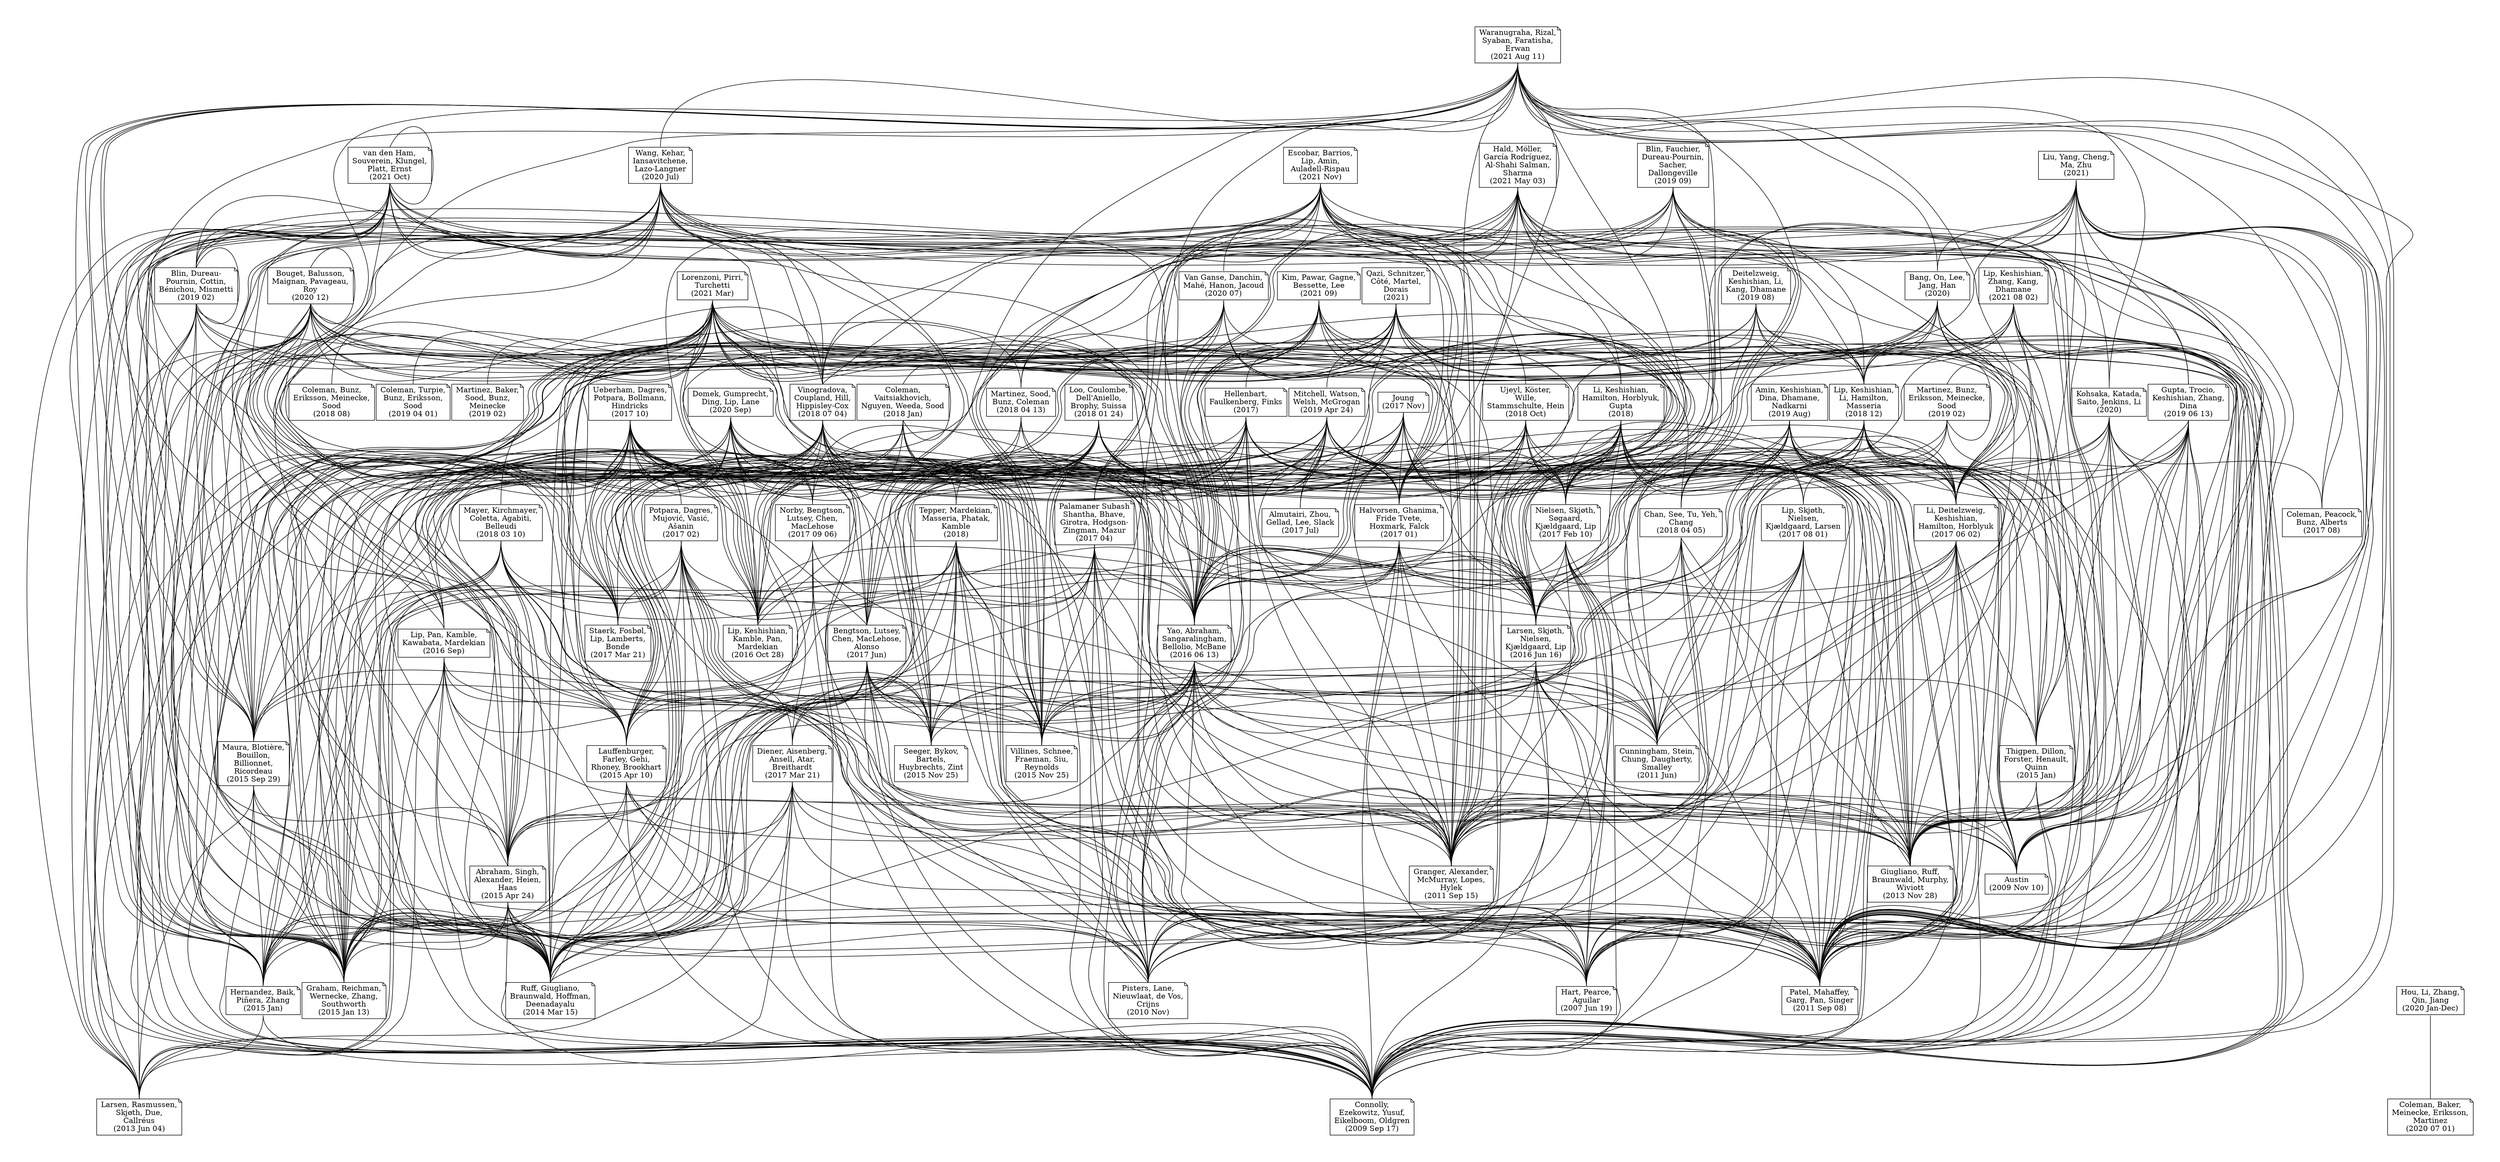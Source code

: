 digraph {

    pad=0.7
    layout=dot
    rankdir=BT
    ranksep=2.1
    nodesep=0.04
    splines=true
    outputorder=edgesfirst

    node [shape=note style=filled fillcolor=none target="_blank"]
    edge [arrowhead=none]

    17577005 [label="Hart, Pearce,
Aguilar
(2007 Jun 19)" href="https://pubmed.ncbi.nlm.nih.gov/17577005/" tooltip="Date: 2007 Jun 19
Title: Meta-analysis: antithrombotic therapy to prevent stroke in patients who have nonvalvular atrial fibrillation.
By: Hart, Pearce, Aguilar
~
Abstract: Atrial fibrillation is a strong independent risk factor for stroke.
~
PMID: 17577005
Journal: Annals of internal medicine"]
    19717844 [label="Connolly,
Ezekowitz, Yusuf,
Eikelboom, Oldgren
(2009 Sep 17)" href="https://pubmed.ncbi.nlm.nih.gov/19717844/" tooltip="Date: 2009 Sep 17
Title: Dabigatran versus warfarin in patients with atrial fibrillation.
By: Connolly, Ezekowitz, Yusuf, Eikelboom, Oldgren, Parekh, Pogue, Reilly, Themeles, Varrone, Wang, Alings, Xavier, Zhu, Diaz, Lewis, Darius, Diener, Joyner, Wallentin, None
~
Abstract: Warfarin reduces the risk of stroke in patients with atrial fibrillation but increases the risk of hemorrhage and is difficult to use. Dabigatran is a new oral direct thrombin inhibitor.
~
PMID: 19717844
Journal: The New England journal of medicine"]
    19757444 [label="Austin
(2009 Nov 10)" href="https://pubmed.ncbi.nlm.nih.gov/19757444/" tooltip="Date: 2009 Nov 10
Title: Balance diagnostics for comparing the distribution of baseline covariates between treatment groups in propensity-score matched samples.
By: Austin
~
Abstract: The propensity score is a subject's probability of treatment, conditional on observed baseline covariates. Conditional on the true propensity score, treated and untreated subjects have similar distributions of observed baseline covariates. Propensity-score matching is a popular method of using the propensity score in the medical literature. Using this approach, matched sets of treated and untreated subjects with similar values of the propensity score are formed. Inferences about treatment effect made using propensity-score matching are valid only if, in the matched sample, treated and untreated subjects have similar distributions of measured baseline covariates. In this paper we discuss the following methods for assessing whether the propensity score model has been correctly specified: comparing means and prevalences of baseline characteristics using standardized differences; ratios comparing the variance of continuous covariates between treated and untreated subjects; comparison of higher order moments and interactions; five-number summaries; and graphical methods such as quantile-quantile plots, side-by-side boxplots, and non-parametric density plots for comparing the distribution of baseline covariates between treatment groups. We describe methods to determine the sampling distribution of the standardized difference when the true standardized difference is equal to zero, thereby allowing one to determine the range of standardized differences that are plausible with the propensity score model having been correctly specified. We highlight the limitations of some previously used methods for assessing the adequacy of the specification of the propensity-score model. In particular, methods based on comparing the distribution of the estimated propensity score between treated and untreated subjects are uninformative.
~
PMID: 19757444
Journal: Statistics in medicine"]
    20299623 [label="Pisters, Lane,
Nieuwlaat, de Vos,
Crijns
(2010 Nov)" href="https://pubmed.ncbi.nlm.nih.gov/20299623/" tooltip="Date: 2010 Nov
Title: A novel user-friendly score (HAS-BLED) to assess 1-year risk of major bleeding in patients with atrial fibrillation: the Euro Heart Survey.
By: Pisters, Lane, Nieuwlaat, de Vos, Crijns, Lip
~
Abstract: Despite extensive use of oral anticoagulation (OAC) in patients with atrial fibrillation (AF) and the increased bleeding risk associated with such OAC use, no handy quantification tool for assessing this risk exists. We aimed to develop a practical risk score to estimate the 1-year risk for major bleeding (intracranial, hospitalization, hemoglobin decrease > 2 g/L, and/or transfusion) in a cohort of real-world patients with AF.
~
PMID: 20299623
Journal: Chest"]
    21387461 [label="Cunningham, Stein,
Chung, Daugherty,
Smalley
(2011 Jun)" href="https://pubmed.ncbi.nlm.nih.gov/21387461/" tooltip="Date: 2011 Jun
Title: An automated database case definition for serious bleeding related to oral anticoagulant use.
By: Cunningham, Stein, Chung, Daugherty, Smalley, Ray
~
Abstract: Bleeding complications are a serious adverse effect of medications that prevent abnormal blood clotting. To facilitate epidemiologic investigations of bleeding complications, we developed and validated an automated database case definition for bleeding-related hospitalizations.
~
PMID: 21387461
Journal: Pharmacoepidemiology and drug safety"]
    21830957 [label="Patel, Mahaffey,
Garg, Pan, Singer
(2011 Sep 08)" href="https://pubmed.ncbi.nlm.nih.gov/21830957/" tooltip="Date: 2011 Sep 08
Title: Rivaroxaban versus warfarin in nonvalvular atrial fibrillation.
By: Patel, Mahaffey, Garg, Pan, Singer, Hacke, Breithardt, Halperin, Hankey, Piccini, Becker, Nessel, Paolini, Berkowitz, Fox, Califf, None
~
Abstract: The use of warfarin reduces the rate of ischemic stroke in patients with atrial fibrillation but requires frequent monitoring and dose adjustment. Rivaroxaban, an oral factor Xa inhibitor, may provide more consistent and predictable anticoagulation than warfarin.
~
PMID: 21830957
Journal: The New England journal of medicine"]
    21870978 [label="Granger, Alexander,
McMurray, Lopes,
Hylek
(2011 Sep 15)" href="https://pubmed.ncbi.nlm.nih.gov/21870978/" tooltip="Date: 2011 Sep 15
Title: Apixaban versus warfarin in patients with atrial fibrillation.
By: Granger, Alexander, McMurray, Lopes, Hylek, Hanna, Al-Khalidi, Ansell, Atar, Avezum, Bahit, Diaz, Easton, Ezekowitz, Flaker, Garcia, Geraldes, Gersh, Golitsyn, Goto, Hermosillo, Hohnloser, Horowitz, Mohan, Jansky, Lewis, Lopez-Sendon, Pais, Parkhomenko, Verheugt, Zhu, Wallentin, None
~
Abstract: Vitamin K antagonists are highly effective in preventing stroke in patients with atrial fibrillation but have several limitations. Apixaban is a novel oral direct factor Xa inhibitor that has been shown to reduce the risk of stroke in a similar population in comparison with aspirin.
~
PMID: 21870978
Journal: The New England journal of medicine"]
    23562920 [label="Larsen, Rasmussen,
Skjøth, Due,
Callréus
(2013 Jun 04)" href="https://pubmed.ncbi.nlm.nih.gov/23562920/" tooltip="Date: 2013 Jun 04
Title: Efficacy and safety of dabigatran etexilate and warfarin in 'real-world' patients with atrial fibrillation: a prospective nationwide cohort study.
By: Larsen, Rasmussen, Skjøth, Due, Callréus, Rosenzweig, Lip
~
Abstract: The aim of this study was to assess the efficacy and safety in an 'everyday clinical practice' population of anticoagulant-naïve patients with atrial fibrillation (AF) treated with dabigatran etexilate after its post-approval availability in Denmark, compared with warfarin.
~
PMID: 23562920
Journal: Journal of the American College of Cardiology"]
    24251359 [label="Giugliano, Ruff,
Braunwald, Murphy,
Wiviott
(2013 Nov 28)" href="https://pubmed.ncbi.nlm.nih.gov/24251359/" tooltip="Date: 2013 Nov 28
Title: Edoxaban versus warfarin in patients with atrial fibrillation.
By: Giugliano, Ruff, Braunwald, Murphy, Wiviott, Halperin, Waldo, Ezekowitz, Weitz, Špinar, Ruzyllo, Ruda, Koretsune, Betcher, Shi, Grip, Patel, Patel, Hanyok, Mercuri, Antman, None
~
Abstract: Edoxaban is a direct oral factor Xa inhibitor with proven antithrombotic effects. The long-term efficacy and safety of edoxaban as compared with warfarin in patients with atrial fibrillation is not known.
~
PMID: 24251359
Journal: The New England journal of medicine"]
    24315724 [label="Ruff, Giugliano,
Braunwald, Hoffman,
Deenadayalu
(2014 Mar 15)" href="https://pubmed.ncbi.nlm.nih.gov/24315724/" tooltip="Date: 2014 Mar 15
Title: Comparison of the efficacy and safety of new oral anticoagulants with warfarin in patients with atrial fibrillation: a meta-analysis of randomised trials.
By: Ruff, Giugliano, Braunwald, Hoffman, Deenadayalu, Ezekowitz, Camm, Weitz, Lewis, Parkhomenko, Yamashita, Antman
~
Abstract: Four new oral anticoagulants compare favourably with warfarin for stroke prevention in patients with atrial fibrillation; however, the balance between efficacy and safety in subgroups needs better definition. We aimed to assess the relative benefit of new oral anticoagulants in key subgroups, and the effects on important secondary outcomes.
~
PMID: 24315724
Journal: Lancet (London, England)"]
    25359164 [label="Graham, Reichman,
Wernecke, Zhang,
Southworth
(2015 Jan 13)" href="https://pubmed.ncbi.nlm.nih.gov/25359164/" tooltip="Date: 2015 Jan 13
Title: Cardiovascular, bleeding, and mortality risks in elderly Medicare patients treated with dabigatran or warfarin for nonvalvular atrial fibrillation.
By: Graham, Reichman, Wernecke, Zhang, Southworth, Levenson, Sheu, Mott, Goulding, Houstoun, MaCurdy, Worrall, Kelman
~
Abstract: The comparative safety of dabigatran versus warfarin for treatment of nonvalvular atrial fibrillation in general practice settings has not been established.
~
PMID: 25359164
Journal: Circulation"]
    25365537 [label="Hernandez, Baik,
Piñera, Zhang
(2015 Jan)" href="https://pubmed.ncbi.nlm.nih.gov/25365537/" tooltip="Date: 2015 Jan
Title: Risk of bleeding with dabigatran in atrial fibrillation.
By: Hernandez, Baik, Piñera, Zhang
~
Abstract: It remains unclear whether dabigatran etexilate mesylate is associated with higher risk of bleeding than warfarin sodium in real-world clinical practice.
~
PMID: 25365537
Journal: JAMA internal medicine"]
    25587093 [label="Thigpen, Dillon,
Forster, Henault,
Quinn
(2015 Jan)" href="https://pubmed.ncbi.nlm.nih.gov/25587093/" tooltip="Date: 2015 Jan
Title: Validity of international classification of disease codes to identify ischemic stroke and intracranial hemorrhage among individuals with associated diagnosis of atrial fibrillation.
By: Thigpen, Dillon, Forster, Henault, Quinn, Tripodis, Berger, Hylek, Limdi
~
Abstract: Because of its association with death and disability, stroke is a focus of outcomes in atrial fibrillation (AF) research. International Classification of Disease-Ninth Revision (ICD-9) edition codes are commonly used to identify stroke in research, particularly in large administrative data. We sought to assess the validity of ICD-9 codes in stroke case ascertainment and for AF across 3 institutions.
~
PMID: 25587093
Journal: Circulation. Cardiovascular quality and outcomes"]
    25862791 [label="Lauffenburger,
Farley, Gehi,
Rhoney, Brookhart
(2015 Apr 10)" href="https://pubmed.ncbi.nlm.nih.gov/25862791/" tooltip="Date: 2015 Apr 10
Title: Effectiveness and safety of dabigatran and warfarin in real-world US patients with non-valvular atrial fibrillation: a retrospective cohort study.
By: Lauffenburger, Farley, Gehi, Rhoney, Brookhart, Fang
~
Abstract: The recent availability of dabigatran, a novel oral anticoagulant, provided a new treatment option for stroke prevention in atrial fibrillation beyond warfarin, the main therapy for years. Little is known about their real-world comparative effectiveness and safety, even less among patient demographic and clinical subgroups.
~
PMID: 25862791
Journal: Journal of the American Heart Association"]
    25910928 [label="Abraham, Singh,
Alexander, Heien,
Haas
(2015 Apr 24)" href="https://pubmed.ncbi.nlm.nih.gov/25910928/" tooltip="Date: 2015 Apr 24
Title: Comparative risk of gastrointestinal bleeding with dabigatran, rivaroxaban, and warfarin: population based cohort study.
By: Abraham, Singh, Alexander, Heien, Haas, Crown, Shah
~
Abstract: To determine the real world risk of gastrointestinal bleeding associated with the use of the novel oral anticoagulants dabigatran and rivaroxaban compared with warfarin.
~
PMID: 25910928
Journal: BMJ (Clinical research ed.)"]
    26199338 [label="Maura, Blotière,
Bouillon,
Billionnet,
Ricordeau
(2015 Sep 29)" href="https://pubmed.ncbi.nlm.nih.gov/26199338/" tooltip="Date: 2015 Sep 29
Title: Comparison of the short-term risk of bleeding and arterial thromboembolic events in nonvalvular atrial fibrillation patients newly treated with dabigatran or rivaroxaban versus vitamin K antagonists: a French nationwide propensity-matched cohort study.
By: Maura, Blotière, Bouillon, Billionnet, Ricordeau, Alla, Zureik
~
Abstract: The safety and effectiveness of non-vitamin K antagonist (VKA) oral anticoagulants, dabigatran or rivaroxaban, were compared with VKA in anticoagulant-naive patients with nonvalvular atrial fibrillation during the early phase of anticoagulant therapy.
~
PMID: 26199338
Journal: Circulation"]
    26446456 [label="Villines, Schnee,
Fraeman, Siu,
Reynolds
(2015 Nov 25)" href="https://pubmed.ncbi.nlm.nih.gov/26446456/" tooltip="Date: 2015 Nov 25
Title: A comparison of the safety and effectiveness of dabigatran and warfarin in non-valvular atrial fibrillation patients in a large healthcare system.
By: Villines, Schnee, Fraeman, Siu, Reynolds, Collins, Schwartzman
~
Abstract: Dabigatran is approved for stroke risk reduction in patients with nonvalvular atrial fibrillation (NVAF). Data from diverse clinical practice settings will help establish whether the risk:benefit ratio seen in clinical trials is comparable with routine clinical care. This study aimed to compare the safety and effectiveness of dabigatran and warfarin in clinical practice. We undertook a propensity score-matched (PSM) cohort study (N=12,793 per group; mean age 74) comparing treatment with dabigatran or warfarin in the US Department of Defense claims database, October 2009 to July 2013. Treatment-naïve patients with first prescription claim for dabigatran (either FDA-approved dose) or warfarin between October 2010 and July 2012 (index) and a diagnosis of NVAF during the 12 months before index date were included. Primary outcomes were stroke and major bleeding. Secondary outcomes included ischaemic and haemorrhagic stroke, major gastrointestinal (GI), urogenital or other bleeding, myocardial infarction (MI) and death. Time-to-event was investigated using Kaplan-Meier survival analyses. Outcomes comparisons were made utilising Cox-proportional hazards models of PSM groups. Dabigatran users experienced fewer strokes (adjusted hazard ratio [95 % confidence intervals] 0.73 [0.55-0.97]), major intracranial (0.49 [0.30-0.79]), urogenital (0.36 [0.18-0.74]) and other (0.38 [0.22-0.66]) bleeding, MI (0.65 [0.45-0.95]) and deaths (0.64 [0.55-0.74]) than the warfarin group. Major bleeding (0.87 [0.74-1.03]) and major GI bleeding (1.13 [0.94-1.37]) was similar between groups and major lower GI bleeding events were more frequent (1.30 [1.04-1.62]) with dabigatran. In conclusion, compared with warfarin, dabigatran treatment was associated with a lower risk of stroke and most outcomes measured, but increased incidence of major lower GI bleeding.
~
PMID: 26446456
Journal: Thrombosis and haemostasis"]
    26446507 [label="Seeger, Bykov,
Bartels,
Huybrechts, Zint
(2015 Nov 25)" href="https://pubmed.ncbi.nlm.nih.gov/26446507/" tooltip="Date: 2015 Nov 25
Title: Safety and effectiveness of dabigatran and warfarin in routine care of patients with atrial fibrillation.
By: Seeger, Bykov, Bartels, Huybrechts, Zint, Schneeweiss
~
Abstract: The RE-LY study demonstrated the safety and efficacy of dabigatran relative to warfarin for stroke prevention in non-valvular atrial fibrillation. It is important to further evaluate safety and effectiveness of drugs in routine care. This study used a sequential cohort design with propensity score matching to compare dabigatran with warfarin among patients in two commercial health insurance databases. New users of these anticoagulants were followed from initiation until discontinuation, the end of the study, or the occurrence of a study outcome (primary study outcomes were stroke and major bleeding). Proportional hazards regression was conducted separately within each data source and results were pooled. Among 19,189 matched dabigatran and warfarin initiators (mean age: 68 years, 36 % female), as-treated follow-up (average of 5 months for dabigatran, 4 months for warfarin) identified 62 and 69 strokes, respectively (pooled HR = 0.77; 95 % CI = 0.54 to 1.09), and 354 and 395 major haemorrhages, respectively (HR = 0.75; 0.65 to 0.87). No meaningful heterogeneity was identified across subgroups, but numeric trends suggest more pronounced stroke prevention by dabigatran relative to warfarin among patients age 75+ (HR = 0.57; 0.33 to 0.97) or with < 6 months of use (HR = 0.51; 0.19 to 1.42). Major bleeds were reduced more by dabigatran among patients aged < 55 (HR = 0.51; 0.30 to 0.87) and with CHADS2 < 2 (HR = 0.58; 0.44 to 0.77). In conclusion, in routine care of patients with non-valvular atrial fibrillation, dabigatran treatment resulted in improved health outcomes compared with warfarin.
~
PMID: 26446507
Journal: Thrombosis and haemostasis"]
    26848150 [label="Diener, Aisenberg,
Ansell, Atar,
Breithardt
(2017 Mar 21)" href="https://pubmed.ncbi.nlm.nih.gov/26848150/" tooltip="Date: 2017 Mar 21
Title: Choosing a particular oral anticoagulant and dose for stroke prevention in individual patients with non-valvular atrial fibrillation: part 2.
By: Diener, Aisenberg, Ansell, Atar, Breithardt, Eikelboom, Ezekowitz, Granger, Halperin, Hohnloser, Hylek, Kirchhof, Lane, Verheugt, Veltkamp, Lip
~
Abstract: The choice of oral anticoagulant (OAC) for patients with atrial fibrillation (AF) may be influenced by individual clinical features or by patterns of risk factors and comorbidities. We reviewed analyses of subgroups of patients from trials of vitamin K antagonists vs. non-vitamin K oral anticoagulants (NOACs) for stroke prevention in AF with the aim to identify patient groups who might benefit from a particular OAC more than from another. In addition, we discuss the timing of initiation of anticoagulation. In the second of a two-part review, we discuss the use of NOAC for stroke prevention in the following subgroups of patients with AF: (vii) secondary stroke prevention in patients after stroke or transient ischaemic attack (TIA), (viii) patients with acute stroke requiring thrombolysis or thrombectomy, (ix) those initiating or restarting OAC treatment after stroke or TIA, (x) those with renal impairment on dialysis, (xi) the elderly, (xii) those at high risk of gastrointestinal bleeding, and (xiii) those with hypertension. In addition, we discuss adherence and compliance. Finally, we present a summary of treatment suggestions. In specific subgroups of patients with AF, evidence supports the use of particular NOACs and/or particular doses of anticoagulant. The appropriate choice of treatment for these subgroups will help to promote optimal clinical outcomes.
~
PMID: 26848150
Journal: European heart journal"]
    27312796 [label="Larsen, Skjøth,
Nielsen,
Kjældgaard, Lip
(2016 Jun 16)" href="https://pubmed.ncbi.nlm.nih.gov/27312796/" tooltip="Date: 2016 Jun 16
Title: Comparative effectiveness and safety of non-vitamin K antagonist oral anticoagulants and warfarin in patients with atrial fibrillation: propensity weighted nationwide cohort study.
By: Larsen, Skjøth, Nielsen, Kjældgaard, Lip
~
Abstract: To study the effectiveness and safety of the non-vitamin K antagonist oral anticoagulants (novel oral anticoagulants, NOACs) dabigatran, rivaroxaban, and apixaban compared with warfarin in anticoagulant naïve patients with atrial fibrillation.
~
PMID: 27312796
Journal: BMJ (Clinical research ed.)"]
    27412905 [label="Yao, Abraham,
Sangaralingham,
Bellolio, McBane
(2016 06 13)" href="https://pubmed.ncbi.nlm.nih.gov/27412905/" tooltip="Date: 2016 06 13
Title: Effectiveness and Safety of Dabigatran, Rivaroxaban, and Apixaban Versus Warfarin in Nonvalvular Atrial Fibrillation.
By: Yao, Abraham, Sangaralingham, Bellolio, McBane, Shah, Noseworthy
~
Abstract: The introduction of non-vitamin K antagonist oral anticoagulants has been a major advance for stroke prevention in atrial fibrillation; however, outcomes achieved in clinical trials may not translate to routine practice. We aimed to evaluate the effectiveness and safety of dabigatran, rivaroxaban, and apixaban by comparing each agent with warfarin.
~
PMID: 27412905
Journal: Journal of the American Heart Association"]
    27538358 [label="Lip, Keshishian,
Kamble, Pan,
Mardekian
(2016 Oct 28)" href="https://pubmed.ncbi.nlm.nih.gov/27538358/" tooltip="Date: 2016 Oct 28
Title: Real-world comparison of major bleeding risk among non-valvular atrial fibrillation patients initiated on apixaban, dabigatran, rivaroxaban, or warfarin. A propensity score matched analysis.
By: Lip, Keshishian, Kamble, Pan, Mardekian, Horblyuk, Hamilton
~
Abstract: In addition to warfarin, there are four non-vitamin K antagonist oral anticoagulants (NOACs) available for stroke prevention in non valvular atrial fibrillation (NVAF). There are limited data on the comparative risks of major bleeding among newly anticoagulated NVAF patients who initiate warfarin, apixaban, dabigatran, or rivaroxaban, when used in 'real world' clinical practice. The study used the Truven MarketScan® Commercial & Medicare supplemental US claims database. NVAF patients aged ≥18 years newly prescribed an oral anticoagulant 01JAN2013-31DEC2014, with a ≥1-year baseline period, were included (study period: 01JAN2012-31DEC2014). Major bleeding was defined as bleeding requiring hospitalisation. Propensity score matching (PSM) was used to balance age, sex, region, baseline comorbidities, and comedications. Cox proportional hazards models were used to estimate the PSM hazard ratio (HR) of major bleeding. Among 45,361 newly anticoagulated NVAF patients, 15,461 (34.1 %) initiated warfarin, 7,438 (16.4 %) initiated apixaban, 17,801 (39.2 %) initiated rivaroxaban, and 4,661 (10.3 %) initiated dabigatran. Compared to matched warfarin initiators, apixaban (HR: 0.53; 95 % CI: 0.39-0.71) and dabigatran (HR: 0.69; 95 % CI: 0.50-0.96) initiators had a significantly lower risk of major bleeding. Patients initiating rivaroxaban (HR: 0.98; 95 % CI: 0.83-1.17) had a non-significant difference in major bleeding risk compared to matched warfarin patients. When comparisons were made between NOACs, matched rivaroxaban patients had a significantly higher risk of major bleeding (HR: 1.82; 95 % CI: 1.36-2.43) compared to apixaban patients. The differences for apixaban-dabigatran and dabigatran-rivaroxaban matched cohorts were not statistically significant. Among newly anticoagulated NVAF patients in the real-world setting, apixaban and dabigatran initiation was associated with significantly lower risk of major bleeding compared to warfarin initiation. When compared to apixaban, rivaroxaban initiation was associated with significantly higher risk of major bleeding.
~
PMID: 27538358
Journal: Thrombosis and haemostasis"]
    27550177 [label="Lip, Pan, Kamble,
Kawabata, Mardekian
(2016 Sep)" href="https://pubmed.ncbi.nlm.nih.gov/27550177/" tooltip="Date: 2016 Sep
Title: Major bleeding risk among non-valvular atrial fibrillation patients initiated on apixaban, dabigatran, rivaroxaban or warfarin: a 'real-world' observational study in the United States.
By: Lip, Pan, Kamble, Kawabata, Mardekian, Masseria, Bruno, Phatak
~
Abstract: Limited data are available about the real-world safety of non-vitamin K antagonist oral anticoagulants (NOACs).
~
PMID: 27550177
Journal: International journal of clinical practice"]
    27680880 [label="Halvorsen, Ghanima,
Fride Tvete,
Hoxmark, Falck
(2017 01)" href="https://pubmed.ncbi.nlm.nih.gov/27680880/" tooltip="Date: 2017 01
Title: A nationwide registry study to compare bleeding rates in patients with atrial fibrillation being prescribed oral anticoagulants.
By: Halvorsen, Ghanima, Fride Tvete, Hoxmark, Falck, Solli, Jonasson
~
Abstract: We aimed to evaluate bleeding risk in clinical practice in patients with atrial fibrillation (AF) being prescribed dabigatran, rivaroxaban, or apixaban compared with warfarin.
~
PMID: 27680880
Journal: European heart journal. Cardiovascular pharmacotherapy"]
    27742807 [label="Staerk, Fosbøl,
Lip, Lamberts,
Bonde
(2017 Mar 21)" href="https://pubmed.ncbi.nlm.nih.gov/27742807/" tooltip="Date: 2017 Mar 21
Title: Ischaemic and haemorrhagic stroke associated with non-vitamin K antagonist oral anticoagulants and warfarin use in patients with atrial fibrillation: a nationwide cohort study.
By: Staerk, Fosbøl, Lip, Lamberts, Bonde, Torp-Pedersen, Ozenne, Gerds, Gislason, Olesen
~
Abstract: Non-vitamin K antagonist (VKA) oral anticoagulants (NOACs) are widely used as stroke prophylaxis in non-valvular atrial fibrillation (AF), but comparative data are sparse.
~
PMID: 27742807
Journal: European heart journal"]
    27889397 [label="Bengtson, Lutsey,
Chen, MacLehose,
Alonso
(2017 Jun)" href="https://pubmed.ncbi.nlm.nih.gov/27889397/" tooltip="Date: 2017 Jun
Title: Comparative effectiveness of dabigatran and rivaroxaban versus warfarin for the treatment of non-valvular atrial fibrillation.
By: Bengtson, Lutsey, Chen, MacLehose, Alonso
~
Abstract: Effectiveness data on novel oral anticoagulants (NOACs) versus warfarin for stroke prevention in non-valvular atrial fibrillation (NVAF) by prior warfarin use are limited.
~
PMID: 27889397
Journal: Journal of cardiology"]
    27933569 [label="Potpara, Dagres,
Mujović, Vasić,
Ašanin
(2017 02)" href="https://pubmed.ncbi.nlm.nih.gov/27933569/" tooltip="Date: 2017 02
Title: Decision-Making in Clinical Practice: Oral Anticoagulant Therapy in Patients with Non-valvular Atrial Fibrillation and a Single Additional Stroke Risk Factor.
By: Potpara, Dagres, Mujović, Vasić, Ašanin, Nedeljkovic, Marin, Fauchier, Blomstrom-Lundqvist, Lip
~
Abstract: Approximately 1 in 3-4 patients presenting with an ischemic stroke will also have atrial fibrillation (AF), and AF-related strokes can be effectively prevented using oral anticoagulant therapy (OAC), either with well-controlled vitamin K antagonists (VKAs) or non-vitamin K antagonist oral anticoagulants (NOACs). In addition, OAC use (both VKAs and NOACs) is associated with a 26% reduction in all-cause mortality (VKAs) or an additional 10% mortality reduction with NOACs relative to VKAs. The decision to use OAC in individual AF patient is based on the estimated balance of the benefit from ischemic stroke reduction against the risk of major OAC-related bleeding [essentially intracranial hemorrhage (ICH)]. Better appreciation of the importance of VKAs' anticoagulation quality [a target time in therapeutic range (TTR) of ≥70%] and the availability of NOACs (which offer better safety compared to VKAs) have decreased the estimated threshold for OAC treatment in AF patients towards lower stroke risk levels. Still, contemporary registry-based data show that OAC is often underused in AF patients at increased risk of stroke. The uncertainty whether to use OAC may be particularly pronounced in AF patients with a single additional stroke risk factor, who are often (mis)perceived as having a 'borderline' or insufficient stroke risk to trigger the use of OAC. However, observational data from real-world AF cohorts show that the annual stroke rates in such patients are higher than in patients with no additional stroke risk factors, and OAC use has been associated with reduction in stroke, systemic embolism, or death in comparison to no therapy or aspirin, with no increase in the risk of bleeding relative to aspirin. In this review article, we summarize the basic principles of stroke risk stratification in AF patients and discuss contemporary real-world evidence on OAC use and outcomes of OAC treatment in AF patients with a single additional stroke risk factor in various real-world AF cohorts.
~
PMID: 27933569
Journal: Advances in therapy"]
    28188243 [label="Nielsen, Skjøth,
Søgaard,
Kjældgaard, Lip
(2017 Feb 10)" href="https://pubmed.ncbi.nlm.nih.gov/28188243/" tooltip="Date: 2017 Feb 10
Title: Effectiveness and safety of reduced dose non-vitamin K antagonist oral anticoagulants and warfarin in patients with atrial fibrillation: propensity weighted nationwide cohort study.
By: Nielsen, Skjøth, Søgaard, Kjældgaard, Lip, Larsen
~
Abstract: Objective To examine clinical effectiveness and safety of apixaban 2.5 mg, dabigatran 110 mg, and rivaroxaban 15 mg compared with warfarin among patients with atrial fibrillation who had not previously taken an oral anticoagulant.Design Propensity weighted (inverse probability of treatment weighted) nationwide cohort study.Setting Individual linked data from three nationwide registries in Denmark.Participants Patients with non-valvular atrial fibrillation filling a first prescription for an oral anticoagulant from August 2011 to February 2016. Patients who filled a prescription for a standard dose non-vitamin K antagonist oral anticoagulant (novel oral anticoagulants, NOACs) were excluded. To control for baseline differences in the population, a propensity score for receipt of either of the four treatment alternatives was calculated to apply an inverse probability treatment weight.Intervention Initiated anticoagulant treatment (dabigatran 110 mg, rivaroxaban 15 mg, apixaban 2.5 mg, and warfarin).Main outcome measures Patients were followed in the registries from onset of treatment for the primary effectiveness outcome of ischaemic stroke/systemic embolism and for the principal safety outcome of any bleeding events.Results Among 55 644 patients with atrial fibrillation who met inclusion criteria, the cohort was distributed according to treatment: apixaban n=4400; dabigatran n=8875; rivaroxaban n=3476; warfarin n=38 893. The overall mean age was 73.9 (SD 12.7), ranging from a mean of 71.0 (warfarin) to 83.9 (apixaban). During one year of follow-up, apixaban was associated with higher (weighted) event rate of ischaemic stroke/systemic embolism (4.8%), while dabigatran, rivaroxaban, and warfarin had event rates of 3.3%, 3.5%, and 3.7%, respectively. In the comparison between a non-vitamin K antagonist oral anticoagulant and warfarin in the inverse probability of treatment weighted analyses and investigation of the effectiveness outcome, the hazard ratios were 1.19 (95% confidence interval 0.95 to 1.49) for apixaban, 0.89 (0.77 to 1.03) for dabigatran, and 0.89 (0.69 to 1.16) for rivaroxaban. For the principal safety outcome versus warfarin, the hazard ratios were 0.96 (0.73 to 1.27) for apixaban, 0.80 (0.70 to 0.92) for dabigatran, and 1.06 (0.87 to 1.29) for rivaroxaban.Conclusion In this propensity weighted nationwide study of reduced dose non-vitamin K antagonist oral anticoagulant regimens, apixaban 2.5 mg twice a day was associated with a trend towards higher rates of ischaemic stroke/systemic embolism compared with warfarin, while rivaroxaban 15 mg once a day and dabigatran 110 mg twice a day showed a trend towards lower thromboembolic rates. The results were not significantly different. Rates of bleeding (the principal safety outcome) were significantly lower for dabigatran, but not significantly different for apixaban and rivaroxaban compared with warfarin.
~
PMID: 28188243
Journal: BMJ (Clinical research ed.)"]
    28300870 [label="Li, Deitelzweig,
Keshishian,
Hamilton, Horblyuk
(2017 06 02)" href="https://pubmed.ncbi.nlm.nih.gov/28300870/" tooltip="Date: 2017 06 02
Title: Effectiveness and safety of apixaban versus warfarin in non-valvular atrial fibrillation patients in 'real-world' clinical practice. A propensity-matched analysis of 76,940 patients.
By: Li, Deitelzweig, Keshishian, Hamilton, Horblyuk, Gupta, Luo, Mardekian, Friend, Nadkarni, Pan, Lip
~
Abstract: The ARISTOTLE trial showed a risk reduction of stroke/systemic embolism (SE) and major bleeding in non-valvular atrial fibrillation (NVAF) patients treated with apixaban compared to warfarin. This retrospective study used four large US claims databases (MarketScan, PharMetrics, Optum, and Humana) of NVAF patients newly initiating apixaban or warfarin from January 1, 2013 to September 30, 2015. After 1:1 warfarin-apixaban propensity score matching (PSM) within each database, the resulting patient records were pooled. Kaplan-Meier curves and Cox proportional hazards models were used to estimate the cumulative incidence and hazard ratios (HRs) of stroke/SE and major bleeding (identified using the first listed diagnosis of inpatient claims) within one year of therapy initiation. The study included a total of 76,940 (38,470 warfarin and 38,470 apixaban) patients. Among the 38,470 matched pairs, 14,563 were from MarketScan, 7,683 were from PharMetrics, 7,894 were from Optum, and 8,330 were from Humana. Baseline characteristics were balanced between the two cohorts with a mean (standard deviation [SD]) age of 71 (12) years and a mean (SD) CHA2DS2-VASc score of 3.2 (1.7). Apixaban initiators had a significantly lower risk of stroke/SE (HR: 0.67, 95 % CI: 0.59-0.76) and major bleeding (HR: 0.60, 95 % CI: 0.54-0.65) than warfarin initiators. Different types of stroke/SE and major bleeding - including ischaemic stroke, haemorrhagic stroke, SE, intracranial haemorrhage, gastrointestinal bleeding, and other major bleeding - were all significantly lower for apixaban compared to warfarin treatment. Subgroup analyses (apixaban dosage, age strata, CHA2DS2-VASc or HAS-BLED score strata, or dataset source) all show consistently lower risks of stroke/SE and major bleeding associated with apixaban as compared to warfarin treatment. This is the largest 'real-world' study on apixaban effectiveness and safety to date, showing that apixaban initiation was associated with significant risk reductions in stroke/SE and major bleeding compared to warfarin initiation after PSM. These benefits were consistent across various high-risk subgroups and both the standard- and low-dose apixaban dose regimens.
~
PMID: 28300870
Journal: Thrombosis and haemostasis"]
    28408716 [label="Palamaner Subash
Shantha, Bhave,
Girotra, Hodgson-
Zingman, Mazur
(2017 04)" href="https://pubmed.ncbi.nlm.nih.gov/28408716/" tooltip="Date: 2017 04
Title: Sex-Specific Comparative Effectiveness of Oral Anticoagulants in Elderly Patients With Newly Diagnosed Atrial Fibrillation.
By: Palamaner Subash Shantha, Bhave, Girotra, Hodgson-Zingman, Mazur, Giudici, Chrischilles, Vaughan Sarrazin
~
Abstract: Sex-specific comparative effectiveness of direct oral anticoagulants among patients with nonvalvular atrial fibrillation is not known. Via this retrospective cohort study, we assessed the sex-specific, comparative effectiveness of direct oral anticoagulants (rivaroxaban and dabigatran), compared to each other and to warfarin among patients with atrial fibrillation.
~
PMID: 28408716
Journal: Circulation. Cardiovascular quality and outcomes"]
    28614582 [label="Lip, Skjøth,
Nielsen,
Kjældgaard, Larsen
(2017 08 01)" href="https://pubmed.ncbi.nlm.nih.gov/28614582/" tooltip="Date: 2017 08 01
Title: Effectiveness and Safety of Standard-Dose Nonvitamin K Antagonist Oral Anticoagulants and Warfarin Among Patients With Atrial Fibrillation With a Single Stroke Risk Factor: A Nationwide Cohort Study.
By: Lip, Skjøth, Nielsen, Kjældgaard, Larsen
~
Abstract: The randomized clinical trials comparing nonvitamin K antagonist oral anticoagulants (NOACs) vs warfarin largely focused on recruiting high-risk patients with atrial fibrillation with more than 2 stroke risk factors, with only the trials testing dabigatran or apixaban including few patients with 1 stroke risk factor. Despite this, regulatory approvals of all NOACs have been based on stroke prevention for patients with atrial fibrillation with 1 or more stroke risk factors.
~
PMID: 28614582
Journal: JAMA cardiology"]
    28655814 [label="Coleman, Peacock,
Bunz, Alberts
(2017 08)" href="https://pubmed.ncbi.nlm.nih.gov/28655814/" tooltip="Date: 2017 08
Title: Effectiveness and Safety of Apixaban, Dabigatran, and Rivaroxaban Versus Warfarin in Patients With Nonvalvular Atrial Fibrillation and Previous Stroke or Transient Ischemic Attack.
By: Coleman, Peacock, Bunz, Alberts
~
Abstract: Limited real-world data exist comparing each non-vitamin K antagonist oral anticoagulant (NOAC) to warfarin in patients with nonvalvular atrial fibrillation who have had a previous ischemic stroke or transient ischemic attack.
~
PMID: 28655814
Journal: Stroke"]
    28668628 [label="Almutairi, Zhou,
Gellad, Lee, Slack
(2017 Jul)" href="https://pubmed.ncbi.nlm.nih.gov/28668628/" tooltip="Date: 2017 Jul
Title: Effectiveness and Safety of Non-vitamin K Antagonist Oral Anticoagulants for Atrial Fibrillation and Venous Thromboembolism: A Systematic Review and Meta-analyses.
By: Almutairi, Zhou, Gellad, Lee, Slack, Martin, Lo-Ciganic
~
Abstract: The findings from the observational studies comparing the effectiveness and safety of non-vitamin K antagonist oral anticoagulants (NOACs) versus vitamin K antagonists (VKAs) for atrial fibrillation (AF) and venous thromboembolism (VTE) are inconsistent. We conducted separate meta-analyses examining the efficacy/effectiveness and safety of NOACs versus VKAs by disease (AF vs VTE), study design (randomized controlled trials [RCTs] vs observational studies), and NOAC (dabigatran, rivaroxaban, apixaban, and edoxaban).
~
PMID: 28668628
Journal: Clinical therapeutics"]
    28860793 [label="Hellenbart,
Faulkenberg, Finks
(2017)" href="https://pubmed.ncbi.nlm.nih.gov/28860793/" tooltip="Date: 2017
Title: Evaluation of bleeding in patients receiving direct oral anticoagulants.
By: Hellenbart, Faulkenberg, Finks
~
Abstract: Direct oral anticoagulants (DOACs) are recognized by evidence-based treatment guidelines as the first-line option for the treatment of venous thromboembolism and prevention of stroke and systemic embolism in nonvalvular atrial fibrillation. As use of these anticoagulants has become favored over the past several years, reported bleeding-related adverse drug events with these agents has increased. In randomized clinical trials, all DOACs have a reduced risk for intracranial hemorrhage, while major and other bleeding results have varied among the agents compared to vitamin K antagonists. We have reviewed the bleeding incidence and severity from randomized and real-world data in patients receiving DOACs in an effort to provide the clinician with a critical review of bleeding and offer practical considerations for avoiding adverse events with these anticoagulants.
~
PMID: 28860793
Journal: Vascular health and risk management"]
    28874129 [label="Norby, Bengtson,
Lutsey, Chen,
MacLehose
(2017 09 06)" href="https://pubmed.ncbi.nlm.nih.gov/28874129/" tooltip="Date: 2017 09 06
Title: Comparative effectiveness of rivaroxaban versus warfarin or dabigatran for the treatment of patients with non-valvular atrial fibrillation.
By: Norby, Bengtson, Lutsey, Chen, MacLehose, Chamberlain, Rapson, Alonso
~
Abstract: Rivaroxaban is an oral anticoagulant approved in the US for prevention of stroke and systemic embolism in patients with non-valvular atrial fibrillation (NVAF). We determined the effectiveness and associated risks of rivaroxaban versus other oral anticoagulants in a large real-world population.
~
PMID: 28874129
Journal: BMC cardiovascular disorders"]
    28956288 [label="Ueberham, Dagres,
Potpara, Bollmann,
Hindricks
(2017 10)" href="https://pubmed.ncbi.nlm.nih.gov/28956288/" tooltip="Date: 2017 10
Title: Pharmacological and Non-pharmacological Treatments for Stroke Prevention in Patients with Atrial Fibrillation.
By: Ueberham, Dagres, Potpara, Bollmann, Hindricks
~
Abstract: Atrial fibrillation (AF) is associated with significant risk of stroke and other thromboembolic events, which can be effectively prevented using oral anticoagulation (OAC) with either vitamin K antagonists (VKAs) or non-VKA oral anticoagulants (NOACs) dabigatran, rivaroxaban, apixaban, or edoxaban. Until recently, VKAs were the only available means for OAC treatment. NOACs had similar efficacy and were safer than or as safe as warfarin with respect to reduced rates of hemorrhagic stroke or other intracranial bleeding in the respective pivotal randomized clinical trials (RCTs) of stroke prevention in non-valvular AF patients. Increasing 'real-world' evidence on NOACs broadly confirms the results of the RCTs. However, individual patient characteristics including renal function, age, or prior bleeding should be taken into account when choosing the OAC with best risk-benefit profile. In patients ineligible for OACs, surgical or interventional stroke prevention strategies should be considered. In patients undergoing cardiac surgery for other reasons, the left atrial appendage excision, ligation, or amputation may be the best option. Importantly, residual stumps or insufficient ligation may result in even higher stroke risk than without intervention. Percutaneous left atrial appendage occlusion, although requiring minimally invasive access, failed to demonstrate reduced ischemic stroke events compared to warfarin. In this review article, we summarize current treatment options and discuss the strengths and major limitations of the therapies for stroke risk reduction in patients with AF.
~
PMID: 28956288
Journal: Advances in therapy"]
    29171208 [label="Joung
(2017 Nov)" href="https://pubmed.ncbi.nlm.nih.gov/29171208/" tooltip="Date: 2017 Nov
Title: Real-world Data and Recommended Dosage of Non-vitamin K Oral Anticoagulants for Korean Patients.
By: Joung
~
Abstract: Regulatory approvals of non-vitamin K antagonist oral anticoagulants (NOACs) have been based on large randomized phase III trials evaluating dabigatran, rivaroxaban, apixaban, or edoxaban relative to warfarin for atrial fibrillation (AF). The results of the trials showed that all NOACs were at least non-inferior to warfarin in the prevention of stroke/thromboembolism and showed lower rates of intracranial bleeding than those associated with warfarin. However, the trials were designed differently, varied in the inclusion/exclusion criteria, and used either one dose or a low/high dose of the NOAC drug. Some of these differences have challenged the ability to directly compare various NOACs, and comparative data on effectiveness and intracranial bleeding are sparse in 'real-world' patients. Real-world data complement data from large randomized phase III trials by providing new aspects of the 'real-world' absolute risks of ischemic and hemorrhagic stroke associated with NOACs vs. warfarin. Moreover, 'real-world' fragile patients might have been included (e.g., patients with increased risk of bleeding, liver disease, and chronic kidney disease), although these patients would be less represented in trials. This paper introduces recently published real-world data of NOACs and further suggests the recommended dosage of NOACs for Korean patients.
~
PMID: 29171208
Journal: Korean circulation journal"]
    29360144 [label="Coleman,
Vaitsiakhovich,
Nguyen, Weeda, Sood
(2018 Jan)" href="https://pubmed.ncbi.nlm.nih.gov/29360144/" tooltip="Date: 2018 Jan
Title: Agreement between coding schemas used to identify bleeding-related hospitalizations in claims analyses of nonvalvular atrial fibrillation patients.
By: Coleman, Vaitsiakhovich, Nguyen, Weeda, Sood, Bunz, Schaefer, Meinecke, Eriksson
~
Abstract: Schemas to identify bleeding-related hospitalizations in claims data differ in billing codes used and coding positions allowed. We assessed agreement across bleeding-related hospitalization coding schemas for claims analyses of nonvalvular atrial fibrillation (NVAF) patients on oral anticoagulation (OAC).
~
PMID: 29360144
Journal: Clinical cardiology"]
    29371284 [label="Loo, Coulombe,
Dell'Aniello,
Brophy, Suissa
(2018 01 24)" href="https://pubmed.ncbi.nlm.nih.gov/29371284/" tooltip="Date: 2018 01 24
Title: Comparative effectiveness of novel oral anticoagulants in UK patients with non-valvular atrial fibrillation and chronic kidney disease: a matched cohort study.
By: Loo, Coulombe, Dell'Aniello, Brophy, Suissa, Renoux
~
Abstract: To evaluate the effectiveness and safety of novel oral anticoagulants (NOACs) compared with vitamin K antagonists (VKAs) among patients with non-valvular atrial fibrillation (NVAF), particularly those with chronic kidney disease (CKD).
~
PMID: 29371284
Journal: BMJ open"]
    29373602 [label="Li, Keshishian,
Hamilton, Horblyuk,
Gupta
(2018)" href="https://pubmed.ncbi.nlm.nih.gov/29373602/" tooltip="Date: 2018
Title: Apixaban 5 and 2.5 mg twice-daily versus warfarin for stroke prevention in nonvalvular atrial fibrillation patients: Comparative effectiveness and safety evaluated using a propensity-score-matched approach.
By: Li, Keshishian, Hamilton, Horblyuk, Gupta, Luo, Mardekian, Friend, Nadkarni, Pan, Lip, Deitelzweig
~
Abstract: Prior real-world studies have shown that apixaban is associated with a reduced risk of stroke/systemic embolism (stroke/SE) and major bleeding versus warfarin. However, few studies evaluated the effectiveness and safety of apixaban according to its dosage, and most studies contained limited numbers of patients prescribed 2.5 mg twice-daily (BID) apixaban. Using pooled data from 4 American claims database sources, baseline characteristics and outcomes for patients prescribed 5 mg BID and 2.5 mg BID apixaban versus warfarin were compared. After 1:1 propensity-score matching, 31,827 5 mg BID apixaban-matched warfarin patients and 6600 2.5 mg BID apixaban-matched warfarin patients were identified. Patients prescribed 2.5 mg BID apixaban were older, had clinically more severe comorbidities, and were more likely to have a history of stroke and bleeding compared with 5 mg BID apixaban patients. Compared with warfarin, 5 mg BID apixaban was associated with a lower risk of stroke/SE (hazard ratio [HR]: 0.70, 95% confidence interval [CI]: 0.60-0.81) and major bleeding (HR: 0.59, 95% CI: 0.53-0.66). Compared with warfarin, 2.5 mg BID apixaban was also associated with a lower risk of stroke/SE (HR: 0.63, 95% CI: 0.49-0.81) and major bleeding (HR: 0.59, 95% CI: 0.49-0.71). In this real-world study, both apixaban doses were assessed in 2 patient groups differing in age and clinical characteristics. Each apixaban dose was associated with a lower risk of stroke/SE and major bleeding compared with warfarin in the distinct population for which it is being prescribed in United States clinical practice.
~
PMID: 29373602
Journal: PloS one"]
    29525786 [label="Mayer, Kirchmayer,
Coletta, Agabiti,
Belleudi
(2018 03 10)" href="https://pubmed.ncbi.nlm.nih.gov/29525786/" tooltip="Date: 2018 03 10
Title: Safety and Effectiveness of Direct Oral Anticoagulants Versus Vitamin K Antagonists: Pilot Implementation of a Near-Real-Time Monitoring Program in Italy.
By: Mayer, Kirchmayer, Coletta, Agabiti, Belleudi, Cappai, Di Martino, Schneeweiss, Davoli, Patorno
~
Abstract: Real-time monitoring is used to the ends of postmarketing observational research on newly marketed drugs. We implemented a pilot near-real-time monitoring program on the test case of oral anticoagulants. Specifically, we evaluated the safety and effectiveness of direct oral anticoagulants compared to vitamin K antagonists in nonvalvular atrial fibrillation secondary prevention during 2013-2015 in the Lazio Region, Italy.
~
PMID: 29525786
Journal: Journal of the American Heart Association"]
    29622587 [label="Chan, See, Tu, Yeh,
Chang
(2018 04 05)" href="https://pubmed.ncbi.nlm.nih.gov/29622587/" tooltip="Date: 2018 04 05
Title: Efficacy and Safety of Apixaban, Dabigatran, Rivaroxaban, and Warfarin in Asians With Nonvalvular Atrial Fibrillation.
By: Chan, See, Tu, Yeh, Chang, Wu, Lee, Wang, Kuo, Kuo
~
Abstract: Whether non-vitamin K antagonist oral anticoagulants (NOACs) are superior to warfarin among Asians with nonvalvular atrial fibrillation remains unclear.
~
PMID: 29622587
Journal: Journal of the American Heart Association"]
    29654196 [label="Martinez, Sood,
Bunz, Coleman
(2018 04 13)" href="https://pubmed.ncbi.nlm.nih.gov/29654196/" tooltip="Date: 2018 04 13
Title: Effectiveness and Safety of Apixaban, Dabigatran, and Rivaroxaban Versus Warfarin in Frail Patients With Nonvalvular Atrial Fibrillation.
By: Martinez, Sood, Bunz, Coleman
~
Abstract: Frailty predicts poorer outcomes and decreased anticoagulation use in patients with nonvalvular atrial fibrillation. We sought to assess the effectiveness and safety of apixaban, dabigatran and rivaroxaban versus warfarin in frail nonvalvular atrial fibrillation patients.
~
PMID: 29654196
Journal: Journal of the American Heart Association"]
    29663521 [label="Coleman, Bunz,
Eriksson, Meinecke,
Sood
(2018 08)" href="https://pubmed.ncbi.nlm.nih.gov/29663521/" tooltip="Date: 2018 08
Title: Effectiveness and safety of rivaroxaban vs warfarin in people with non-valvular atrial fibrillation and diabetes: an administrative claims database analysis.
By: Coleman, Bunz, Eriksson, Meinecke, Sood
~
Abstract: To assess the effectiveness and safety of rivaroxaban vs warfarin in people with non-valvular atrial fibrillation and diabetes treated in routine practice.
~
PMID: 29663521
Journal: Diabetic medicine : a journal of the British Diabetic Association"]
    29909576 [label="Ujeyl, Köster,
Wille,
Stammschulte, Hein
(2018 Oct)" href="https://pubmed.ncbi.nlm.nih.gov/29909576/" tooltip="Date: 2018 Oct
Title: Comparative risks of bleeding, ischemic stroke and mortality with direct oral anticoagulants versus phenprocoumon in patients with atrial fibrillation.
By: Ujeyl, Köster, Wille, Stammschulte, Hein, Harder, Gundert-Remy, Bleek, Ihle, Schröder, Schillinger, Zawinell, Schubert
~
Abstract: The pivotal trials for stroke prevention in non-valvular atrial fibrillation (NVAF) compared rivaroxaban, dabigatran, and apixaban with warfarin, as did most claims-based studies. Comparisons with phenprocoumon, the most frequently used vitamin K antagonist (VKA) in Germany, are scarce.
~
PMID: 29909576
Journal: European journal of clinical pharmacology"]
    29973392 [label="Vinogradova,
Coupland, Hill,
Hippisley-Cox
(2018 07 04)" href="https://pubmed.ncbi.nlm.nih.gov/29973392/" tooltip="Date: 2018 07 04
Title: Risks and benefits of direct oral anticoagulants versus warfarin in a real world setting: cohort study in primary care.
By: Vinogradova, Coupland, Hill, Hippisley-Cox
~
Abstract: To investigate the associations between direct oral anticoagulants (DOACs) and risks of bleeding, ischaemic stroke, venous thromboembolism, and all cause mortality compared with warfarin.
~
PMID: 29973392
Journal: BMJ (Clinical research ed.)"]
    30020424 [label="Coleman, Turpie,
Bunz, Eriksson,
Sood
(2019 04 01)" href="https://pubmed.ncbi.nlm.nih.gov/30020424/" tooltip="Date: 2019 04 01
Title: Effectiveness and safety of rivaroxaban vs. warfarin in non-valvular atrial fibrillation patients with a non-sex-related CHA2DS2-VASc score of 1.
By: Coleman, Turpie, Bunz, Eriksson, Sood, Baker
~
Abstract: To compare the effectiveness and safety of standard-dose rivaroxaban (20 mg o.d.) and warfarin in non-valvular atrial fibrillation (NVAF) patients with a non-sex-related CHA2DS2-VASc score of 1.
~
PMID: 30020424
Journal: European heart journal. Cardiovascular pharmacotherapy"]
    30299591 [label="Martinez, Bunz,
Eriksson, Meinecke,
Sood
(2019 02)" href="https://pubmed.ncbi.nlm.nih.gov/30299591/" tooltip="Date: 2019 02
Title: Effectiveness and safety of rivaroxaban vs. warfarin in patients with non-valvular atrial fibrillation and heart failure.
By: Martinez, Bunz, Eriksson, Meinecke, Sood, Coleman
~
Abstract: Heart failure (HF) is a common co-morbidity in non-valvular atrial fibrillation (NVAF) patients and a potent risk factor for stroke, bleeding, and a decreased time-in-therapeutic range with warfarin. We assessed the real-world effectiveness and safety of rivaroxaban and warfarin in NVAF patients with co-morbid HF.
~
PMID: 30299591
Journal: ESC heart failure"]
    30383768 [label="Tepper, Mardekian,
Masseria, Phatak,
Kamble
(2018)" href="https://pubmed.ncbi.nlm.nih.gov/30383768/" tooltip="Date: 2018
Title: Real-world comparison of bleeding risks among non-valvular atrial fibrillation patients prescribed apixaban, dabigatran, or rivaroxaban.
By: Tepper, Mardekian, Masseria, Phatak, Kamble, Abdulsattar, Petkun, Lip
~
Abstract: Limited real-world data are available regarding the comparative safety of non-vitamin K antagonist oral anticoagulants (NOACs). The objective of this retrospective claims observational cohort study was to compare the risk of bleeding among non-valvular atrial fibrillation (NVAF) patients prescribed apixaban, dabigatran, or rivaroxaban. NVAF patients aged ≥18 years with a 1-year baseline period were included if they were new initiators of NOACs or switched from warfarin to a NOAC. Cox proportional hazards modelling was used to estimate the adjusted hazard ratios of any bleeding, clinically relevant non-major (CRNM) bleeding, and major inpatient bleeding within 6 months of treatment initiation for rivaroxaban and dabigatran compared to apixaban. Among 60,227 eligible patients, 8,785 were prescribed apixaban, 20,963 dabigatran, and 30,529 rivaroxaban. Compared to dabigatran or rivaroxaban patients, apixaban patients were more likely to have greater proportions of baseline comorbidities and higher CHA2DS2-VASc and HAS-BLED scores. After adjusting for baseline clinical and demographic characteristics, patients prescribed rivaroxaban were more likely to experience any bleeding (HR: 1.35, 95% confidence interval [CI]: 1.26-1.45), CRNM bleeding (HR: 1.38, 95% CI: 1.27-1.49), and major inpatient bleeding (HR: 1.43, 95% CI: 1.17-1.74), compared to patients prescribed apixaban. Dabigatran patients had similar bleeding risks as apixaban patients. In conclusion, NVAF patients treated with rivaroxaban appeared to have an increased risk of any bleeding, CRNM bleeding, and major inpatient bleeding, compared to apixaban patients. There was no significant difference in any bleeding, CRNM bleeding, or inpatient major bleeding risks between patients treated with dabigatran and apixaban.
~
PMID: 30383768
Journal: PloS one"]
    30423205 [label="Blin, Dureau-
Pournin, Cottin,
Bénichou, Mismetti
(2019 02)" href="https://pubmed.ncbi.nlm.nih.gov/30423205/" tooltip="Date: 2019 02
Title: Effectiveness and safety of 110 or 150 mg dabigatran vs. vitamin K antagonists in nonvalvular atrial fibrillation.
By: Blin, Dureau-Pournin, Cottin, Bénichou, Mismetti, Abouelfath, Lassalle, Droz, Moore
~
Abstract: We compared the 1-year safety and effectiveness of dabigatran 110 mg (D110) or 150 mg (D150) twice daily to vitamin K antagonists (VKA) in patients with nonvalvular atrial fibrillation.
~
PMID: 30423205
Journal: British journal of clinical pharmacology"]
    30571400 [label="Lip, Keshishian,
Li, Hamilton,
Masseria
(2018 12)" href="https://pubmed.ncbi.nlm.nih.gov/30571400/" tooltip="Date: 2018 12
Title: Effectiveness and Safety of Oral Anticoagulants Among Nonvalvular Atrial Fibrillation Patients.
By: Lip, Keshishian, Li, Hamilton, Masseria, Gupta, Luo, Mardekian, Friend, Nadkarni, Pan, Baser, Deitelzweig
~
Abstract: Background and Purpose- This ARISTOPHANES study (Anticoagulants for Reduction in Stroke: Observational Pooled Analysis on Health Outcomes and Experience of Patients) used multiple data sources to compare stroke/systemic embolism (SE) and major bleeding (MB) among a large number of nonvalvular atrial fibrillation patients on non-vitamin K antagonist oral anticoagulants (NOACs) or warfarin. Methods- A retrospective observational study of nonvalvular atrial fibrillation patients initiating apixaban, dabigatran, rivaroxaban, or warfarin from January 1, 2013, to September 30, 2015, was conducted pooling Centers for Medicare and Medicaid Services Medicare data and 4 US commercial claims databases. After 1:1 NOAC-warfarin and NOAC-NOAC propensity score matching in each database, the resulting patient records were pooled. Cox models were used to evaluate the risk of stroke/SE and MB across matched cohorts. Results- A total of 285 292 patients were included in the 6 matched cohorts: 57 929 apixaban-warfarin, 26 838 dabigatran-warfarin, 83 007 rivaroxaban-warfarin, 27 096 apixaban-dabigatran, 62 619 apixaban-rivaroxaban, and 27 538 dabigatran-rivaroxaban patient pairs. Apixaban (hazard ratio [HR], 0.61; 95% CI, 0.54-0.69), dabigatran (HR, 0.80; 95% CI, 0.68-0.94), and rivaroxaban (HR, 0.75; 95% CI, 0.69-0.82) were associated with lower rates of stroke/SE compared with warfarin. Apixaban (HR, 0.58; 95% CI, 0.54-0.62) and dabigatran (HR, 0.73; 95% CI, 0.66-0.81) had lower rates of MB, and rivaroxaban (HR, 1.07; 95% CI, 1.02-1.13) had a higher rate of MB compared with warfarin. Differences exist in rates of stroke/SE and MB across NOACs. Conclusions- In this largest observational study to date on NOACs and warfarin, the NOACs had lower rates of stroke/SE and variable comparative rates of MB versus warfarin. The findings from this study may help inform the discussion on benefit and risk in the shared decision-making process for stroke prevention between healthcare providers and nonvalvular atrial fibrillation patients. Clinical Trial Registration- URL: https://www.clinicaltrials.gov/ . Unique identifier: NCT03087487.
~
PMID: 30571400
Journal: Stroke"]
    30597611 [label="Martinez, Baker,
Sood, Bunz,
Meinecke
(2019 02)" href="https://pubmed.ncbi.nlm.nih.gov/30597611/" tooltip="Date: 2019 02
Title: Influence of Polypharmacy on the Effectiveness and Safety of Rivaroxaban Versus Warfarin in Patients With Nonvalvular Atrial Fibrillation.
By: Martinez, Baker, Sood, Bunz, Meinecke, Eriksson, Coleman
~
Abstract: Patients with nonvalvular atrial fibrillation (NVAF) often have multiple comorbidities requiring concomitant medications in addition to their oral anticoagulant (OAC). The objective of this study was to evaluate the impact of polypharmacy on the effectiveness and safety of rivaroxaban versus warfarin in patients with NVAF managed in routine clinical practice.
~
PMID: 30597611
Journal: Pharmacotherapy"]
    30924051 [label="Amin, Keshishian,
Dina, Dhamane,
Nadkarni
(2019 Aug)" href="https://pubmed.ncbi.nlm.nih.gov/30924051/" tooltip="Date: 2019 Aug
Title: Comparative clinical outcomes between direct oral anticoagulants and warfarin among elderly patients with non-valvular atrial fibrillation in the CMS medicare population.
By: Amin, Keshishian, Dina, Dhamane, Nadkarni, Carda, Russ, Rosenblatt, Mardekian, Yuce, Baker
~
Abstract: Atrial fibrillation (AF) prevalence increases with age; > 80% of US adults with AF are aged ≥ 65 years. Compare the risk of stroke/systemic embolism (SE), major bleeding (MB), net clinical outcome (NCO), and major adverse cardiac events (MACE) among elderly non-valvular AF (NVAF) Medicare patients prescribed direct oral anticoagulants (DOACs) VS warfarin. NVAF patients aged ≥ 65 years who initiated DOACs (apixaban, dabigatran, and rivaroxaban) or warfarin were selected from 01JAN2013-31DEC2015 in CMS Medicare data. Propensity score matching was used to balance DOAC and warfarin cohorts. Cox proportional hazards models estimated the risk of stroke/SE, MB, NCO, and MACE. 37,525 apixaban-warfarin, 18,131 dabigatran-warfarin, and 55,359 rivaroxaban-warfarin pairs were included. Compared to warfarin, apixaban (HR: 0.69; 95% CI 0.59-0.81) and rivaroxaban (HR: 0.82; 95% CI 0.73-0.91) had lower risk of stroke/SE, and dabigatran (HR: 0.88; 95% CI 0.72-1.07) had similar risk of stroke/SE. Apixaban (MB: HR: 0.61; 95% CI 0.57-0.67; NCO: HR: 0.64; 95% CI 0.60-0.69) and dabigatran (MB: HR: 0.79; 95% CI 0.71-0.89; NCO: HR: 0.84; 95% CI 0.76-0.93) had lower risk of MB and NCO, and rivaroxaban had higher risk of MB (HR: 1.08; 95% CI 1.02-1.14) and similar risk of NCO (HR: 1.04; 95% CI 0.99-1.09). Compared to warfarin, apixaban had a lower risk for stroke/SE, MB, and NCO; dabigatran had a lower risk of MB and NCO; and rivaroxaban had a lower risk of stroke/SE but higher risk of MB. All DOACs had lower risk of MACE compared to warfarin.
~
PMID: 30924051
Journal: Journal of thrombosis and thrombolysis"]
    31022899 [label="Mitchell, Watson,
Welsh, McGrogan
(2019 Apr 24)" href="https://pubmed.ncbi.nlm.nih.gov/31022899/" tooltip="Date: 2019 Apr 24
Title: Effectiveness and Safety of Direct Oral Anticoagulants versus Vitamin K Antagonists for People Aged 75 Years and over with Atrial Fibrillation: A Systematic Review and Meta-Analyses of Observational Studies.
By: Mitchell, Watson, Welsh, McGrogan
~
Abstract: Older people, are underrepresented in randomised controlled trials of direct oral anticoagulants (DOACs) for stroke prevention in atrial fibrillation (AF). The aim of this study was to combine data from observational studies to provide evidence for the treatment of people aged ≥75 years. Medline, Embase, Scopus and Web of Science were searched. The primary effectiveness outcome was ischaemic stroke. Safety outcomes were major bleeding, intracranial haemorrhage, gastrointestinal bleeding, myocardial infarction, and mortality. Twenty-two studies were eligible for inclusion. Two studies related specifically to people ≥75 years but were excluded from meta-analysis due to low quality; all data in the meta-analyses were from subgroups. The pooled risk estimate of ischaemic stroke was slightly lower for DOACs. There was no significant difference in major bleeding, mortality, or myocardial infarction. Risk of intracranial haemorrhage was 44% lower with DOACs, but risk of GI bleeding was 46% higher. Our results suggest that DOACs may be preferable for the majority of older patients with AF, provided they are not at significant risk of a GI bleed. However, these results are based entirely on data from subgroup analyses so should be interpreted cautiously. There is a need for adequately powered research in this patient group.
~
PMID: 31022899
Journal: Journal of clinical medicine"]
    31112292 [label="Deitelzweig,
Keshishian, Li,
Kang, Dhamane
(2019 08)" href="https://pubmed.ncbi.nlm.nih.gov/31112292/" tooltip="Date: 2019 08
Title: Comparisons between Oral Anticoagulants among Older Nonvalvular Atrial Fibrillation Patients.
By: Deitelzweig, Keshishian, Li, Kang, Dhamane, Luo, Balachander, Rosenblatt, Mardekian, Pan, Nadkarni, Di Fusco, Garcia Reeves, Yuce, Lip
~
Abstract: Older adult patients are underrepresented in clinical trials comparing non-vitamin K antagonist oral anticoagulants (NOACs) and warfarin. This subgroup analysis of the ARISTOPHANES study used multiple data sources to compare the risk of stroke/systemic embolism (SE) and major bleeding (MB) among very old patients with nonvalvular atrial fibrillation (NVAF) prescribed NOACs or warfarin.
~
PMID: 31112292
Journal: Journal of the American Geriatrics Society"]
    31195999 [label="Gupta, Trocio,
Keshishian, Zhang,
Dina
(2019 06 13)" href="https://pubmed.ncbi.nlm.nih.gov/31195999/" tooltip="Date: 2019 06 13
Title: Effectiveness and safety of direct oral anticoagulants compared to warfarin in treatment naïve non-valvular atrial fibrillation patients in the US Department of defense population.
By: Gupta, Trocio, Keshishian, Zhang, Dina, Mardekian, Nadkarni, Shank
~
Abstract: Clinical trials have demonstrated that direct oral anticoagulants (DOACs) are at least non-inferior to warfarin in reducing the risk of stroke/systemic embolism (SE) among patients with non-valvular atrial fibrillation (NVAF), but the comparative risk of major bleeding varies between DOACs and warfarin. Using US Department of Defense (DOD) data, this study compared the risk of stroke/SE and major bleeding for DOACs relative to warfarin.
~
PMID: 31195999
Journal: BMC cardiovascular disorders"]
    31390972 [label="Blin, Fauchier,
Dureau-Pournin,
Sacher,
Dallongeville
(2019 09)" href="https://pubmed.ncbi.nlm.nih.gov/31390972/" tooltip="Date: 2019 09
Title: Effectiveness and Safety of Rivaroxaban 15 or 20 mg Versus Vitamin K Antagonists in Nonvalvular Atrial Fibrillation.
By: Blin, Fauchier, Dureau-Pournin, Sacher, Dallongeville, Bernard, Lassalle, Droz-Perroteau, Moore
~
Abstract: Background and Purpose- We compared the 1-year safety and effectiveness of rivaroxaban 15 mg (R15) or rivaroxaban 20 mg (R20) to vitamin K antagonists (VKAs) in patients with nonvalvular atrial fibrillation. Methods- New user cohort study of patients dispensed R15 or R20 versus VKA in 2013 or 2014 for nonvalvular atrial fibrillation, followed 1 year in the French Système National des Données de Santé (66 million people). R15 and R20 users were matched 1:1 with VKA users on sex, age, date of first drug dispensing, and high-dimensional propensity score. Hazard ratios (95% CIs) for stroke and systemic embolism, major bleeding, and death were computed using Cox proportional hazards or models by Fine and Gray during exposure. Results- In 31 171 matched R20 and VKA, mean age, 71; 62% men; 76% with CHA2DS2-VASc ≥2; 5% HAS-BLED >3 (hypertension, abnormal renal and liver function, stroke, bleeding, labile INR, elderly, drugs or alcohol); incidence rates for stroke and systemic embolism were 1.5% and 1.9% (hazard ratio, 0.79 [0.69-0.90]); major bleeding, 1.5% and 2.2% (0.67 [0.59-0.77]); death, 3.9% and 5.8% (0.67 [0.61-0.73]). In 23 314 matched R15 and VKA patients, mean age, 80; 47% men; 93% with CHA2DS2-VASc ≥2 and 9% with HAS-BLED >3; incidence rates of stroke and systemic embolism were 2.3% and 2.1% (1.05 [0.92-1.21]); major bleeding, 2.4% and 2.9% (0.84 [0.74-0.96]); death, 9.1% and 10.8% (0.85 [0.79-0.90]). Numbers needed to treat to observe one fewer death (NNT) were 46 for R15 and 61 for R20. Conclusions- In real life in France over 2013 to 2015, R15 and R20 were at least as effective and safer than VKA. Clinical Trial Registration- URL: http://www.encepp.eu. Unique identifier: EUPAS14567.
~
PMID: 31390972
Journal: Stroke"]
    31549153 [label="Coleman, Baker,
Meinecke, Eriksson,
Martinez
(2020 07 01)" href="https://pubmed.ncbi.nlm.nih.gov/31549153/" tooltip="Date: 2020 07 01
Title: Effectiveness and safety of rivaroxaban vs. warfarin in patients with non-valvular atrial fibrillation and coronary or peripheral artery disease.
By: Coleman, Baker, Meinecke, Eriksson, Martinez, Bunz, Alberts
~
Abstract: There are scarce data evaluating the effectiveness and safety of rivaroxaban vs. warfarin in non-valvular atrial fibrillation (NVAF) patients with concomitant coronary artery disease (CAD) and/or peripheral artery disease (PAD) treated in routine practice.
~
PMID: 31549153
Journal: European heart journal. Cardiovascular pharmacotherapy"]
    32341789 [label="Kohsaka, Katada,
Saito, Jenkins, Li
(2020)" href="https://pubmed.ncbi.nlm.nih.gov/32341789/" tooltip="Date: 2020
Title: Safety and effectiveness of non-vitamin K oral anticoagulants versus warfarin in real-world patients with non-valvular atrial fibrillation: a retrospective analysis of contemporary Japanese administrative claims data.
By: Kohsaka, Katada, Saito, Jenkins, Li, Mardekian, Terayama
~
Abstract: To assess the safety (ie, risk of bleeding) and effectiveness (ie, risk of stroke/systemic embolism (SE)) separately for four non-vitamin K oral anticoagulants (NOACs; apixaban, dabigatran, edoxaban and rivaroxaban) versus warfarin in Japanese patients with non-valvular atrial fibrillation (NVAF), including those at high risk of bleeding and treated with reduced doses of NOACs.
~
PMID: 32341789
Journal: Open heart"]
    32415705 [label="Bouget, Balusson,
Maignan, Pavageau,
Roy
(2020 12)" href="https://pubmed.ncbi.nlm.nih.gov/32415705/" tooltip="Date: 2020 12
Title: Major bleeding risk associated with oral anticoagulant in real clinical practice. A multicentre 3-year period population-based prospective cohort study.
By: Bouget, Balusson, Maignan, Pavageau, Roy, Lacut, Scailteux, Nowak, Oger
~
Abstract: The objective was to compare major bleeding risk of direct oral anticoagulants (DOACs; per type and dose) with vitamin K antagonists (VKAs), irrespective of indication, using real-world data.
~
PMID: 32415705
Journal: British journal of clinical pharmacology"]
    32453608 [label="Hou, Li, Zhang,
Qin, Jiang
(2020 Jan-Dec)" href="https://pubmed.ncbi.nlm.nih.gov/32453608/" tooltip="Date: 2020 Jan-Dec
Title: Analysis of Effectiveness, Safety, and Bleeding Related to Rivaroxaban in Elderly Patients.
By: Hou, Li, Zhang, Qin, Jiang, Zhao
~
Abstract: This study explored the efficacy and safety of rivaroxaban in elderly patients, at different doses and age of patients, and analyzed risk factors of bleeding. A retrospective analysis was conducted of 299 patients aged 60 years or older who were admitted to the First Hospital of Jilin University between January 2016 and August 2018. It was found that the rate of bleeding events (but not embolism) significantly increased as the dose of oral rivaroxaban increased (P < .001), and with age, especially in patients aged ≥80 years (P = .001, both). The multivariate logistic regression analysis indicated that age (odds ratio [OR]: 2.963, 95% CI: 1.627-5.396) and the daily dose of rivaroxaban (OR: 2.325, 95% CI: 1.483-3.645) were independent risk factors for bleeding. The study determined that rivaroxaban anticoagulant therapy is effective in the elderly patients, but the risk of bleeding increases with age, and is a concern especially in the most old patients. The recommended daily dose of rivaroxaban is effective, but a lower dose is safer for the elderly patients.
~
PMID: 32453608
Journal: Clinical and applied thrombosis/hemostasis : official journal of the International Academy of Clinical and Applied Thrombosis/Hemostasis"]
    32539675 [label="Van Ganse, Danchin,
Mahé, Hanon, Jacoud
(2020 07)" href="https://pubmed.ncbi.nlm.nih.gov/32539675/" tooltip="Date: 2020 07
Title: Comparative Safety and Effectiveness of Oral Anticoagulants in Nonvalvular Atrial Fibrillation: The NAXOS Study.
By: Van Ganse, Danchin, Mahé, Hanon, Jacoud, Nolin, Dalon, Lefevre, Cotté, Gollety, Falissard, Belhassen, Steg
~
Abstract: The effects of direct oral anticoagulants in nonvalvular atrial fibrillation should be assessed in actual conditions of use. France has near-universal healthcare coverage with a unified healthcare information system, allowing large population-based analyses. NAXOS (Evaluation of Apixaban in Stroke and Systemic Embolism Prevention in Patients With Nonvalvular Atrial Fibrillation) aimed to compare the safety, effectiveness, and mortality of apixaban with vitamin K antagonists (VKAs), rivaroxaban, and dabigatran, in oral anticoagulant-naive patients with nonvalvular atrial fibrillation.
~
PMID: 32539675
Journal: Stroke"]
    32676543 [label="Wang, Kehar,
Iansavitchene,
Lazo-Langner
(2020 Jul)" href="https://pubmed.ncbi.nlm.nih.gov/32676543/" tooltip="Date: 2020 Jul
Title: Bleeding Risk in Nonvalvular Atrial Fibrillation Patients Receiving Direct Oral Anticoagulants and Warfarin: A Systematic Review and Meta-Analysis of Observational Studies.
By: Wang, Kehar, Iansavitchene, Lazo-Langner
~
Abstract: Introduction  In randomized trials in atrial fibrillation (AF) patients on direct oral anticoagulants (DOACs) have a lower risk of bleeding compared with warfarin. However, data from randomized trials may not extrapolate to general population. We aimed to determine the risk of bleeding in patients on DOACs in observational studies. Materials and Methods  Observational studies from 1990 to January 2019 were included. A pooled effect hazard ratio (HR) was calculated with a random effects model using the generic inverse variance method. Subgroup analyses according to previous anticoagulants exposure, study type, funding source, and DOAC type (direct thrombin inhibitors vs. factor Xa inhibitors) were conducted. Results  A total of 35 studies comprising 2,356,201 patients were included. The average pooled HR for observational data was 0.78 (95% confidence interval [CI] 0.71, 0.85). There were no statistically significant differences in pooled HR by previous exposure to anticoagulants, DOAC type (direct thrombin vs. factor Xa inhibitors), study type, and funding source. Among patients receiving factor Xa inhibitors, patients on apixaban had a lower risk of bleeding compared with warfarin (HR 0.60, 95% CI 0.50, 0.71, p  < 0.001) in contrast to those on rivaroxaban (HR 0.98, 95% CI 0.91, 1.06, p  = 0.60). Conclusion  In observational studies, AF patients on DOACs experience less bleeding events compared with warfarin; however, apixaban and dabigatran, but not rivaroxaban, have a lower risk of bleeding than warfarin.
~
PMID: 32676543
Journal: TH open : companion journal to thrombosis and haemostasis"]
    33093817 [label="Domek, Gumprecht,
Ding, Lip, Lane
(2020 Sep)" href="https://pubmed.ncbi.nlm.nih.gov/33093817/" tooltip="Date: 2020 Sep
Title: Practice-derived data on non-vitamin K antagonist oral anticoagulant therapy to complement observations from randomized trials.
By: Domek, Gumprecht, Ding, Lip, Lane
~
Abstract: Anticoagulation is fundamental in the management of patients with atrial fibrillation (AF). The study aims to provide a comparative review of the major phase III randomized clinical trials (RCTs) and real-world data (RWD) from reliable, high-grade Phase IV studies that assess the efficacy and safety of non-vitamin K antagonist oral anticoagulants (NOACs) vs. vitamin K antagonists (VKAs). Observational studies based on nationwide or health insurance database records on the use of NOACs vs. VKAs in patients with AF were included. We performed a comparison of the efficacy and safety characteristics associated with NOACs vs. VKAs in RCTs and RWD. Although RCTs provide strong support for evidence-based practice, RWD may be used to reflect the broader picture of various clinical settings, provide supplementary insight and fulfil knowledge gaps. Both study types confirmed the safety and efficacy of NOACs in preventing stroke and thromboembolism in patients with AF. In comparison to VKAs, NOACs were associated with reduced risk of ischaemic events and lower rates of adverse events such as major bleeding or intracranial haemorrhage. Administration of NOACs might be associated with increased risk of dose-related gastrointestinal bleeding and myocardial ischaemic events, especially in the early treatment period after switching from VKAs. Special care should be taken in challenging clinical situations like severe renal or hepatic impairment when the treatment regimen needs to be considered individually. Randomized clinical trial and RWD studies are complementary and present comparable findings, affirming that NOACs are safe and effective for anticoagulation of patients with AF in daily clinical practice.
~
PMID: 33093817
Journal: European heart journal supplements : journal of the European Society of Cardiology"]
    33253294 [label="Bang, On, Lee,
Jang, Han
(2020)" href="https://pubmed.ncbi.nlm.nih.gov/33253294/" tooltip="Date: 2020
Title: The risk of stroke/systemic embolism and major bleeding in Asian patients with non-valvular atrial fibrillation treated with non-vitamin K oral anticoagulants compared to warfarin: Results from a real-world data analysis.
By: Bang, On, Lee, Jang, Han, Han, Won, Park, Lee, Choi, Kang, Suh, Kim
~
Abstract: Although randomized trials provide a high level of evidence regarding the efficacy of non-vitamin K oral anticoagulants (NOACs), the results of such trials may differ from those observed in day-to-day clinical practice.
~
PMID: 33253294
Journal: PloS one"]
    33587284 [label="Lorenzoni, Pirri,
Turchetti
(2021 Mar)" href="https://pubmed.ncbi.nlm.nih.gov/33587284/" tooltip="Date: 2021 Mar
Title: Cost-Effectiveness of Direct Non-Vitamin K Oral Anticoagulants Versus Vitamin K Antagonists for the Management of Patients with Non-Valvular Atrial Fibrillation Based on Available 'Real-World' Evidence: The Italian National Health System Perspective.
By: Lorenzoni, Pirri, Turchetti
~
Abstract: The increasing availability of real-world evidence (RWE) about safety and effectiveness of direct non-vitamin K oral anticoagulants (DOACs) for the management of atrial fibrillation (AF) offers the opportunity to better understand the clinical and economic implications of DOACs versus vitamin K antagonists (VKAs). The objective of this study was to compare the economic implications of DOACs and VKAs using data from real-world evidence in patients with AF.
~
PMID: 33587284
Journal: Clinical drug investigation"]
    33657116 [label="Qazi, Schnitzer,
Côté, Martel,
Dorais
(2021)" href="https://pubmed.ncbi.nlm.nih.gov/33657116/" tooltip="Date: 2021
Title: Predicting major bleeding among hospitalized patients using oral anticoagulants for atrial fibrillation after discharge.
By: Qazi, Schnitzer, Côté, Martel, Dorais, Perreault
~
Abstract: Real-world predictors of major bleeding (MB) have been well-studied among warfarin users, but not among all direct oral anticoagulant (DOAC) users diagnosed with atrial fibrillation (AF). Thus, our goal was to build a predictive model of MB for new users of all oral anticoagulants (OAC) with AF.
~
PMID: 33657116
Journal: PloS one"]
    33950207 [label="Hald, Möller,
García Rodríguez,
Al-Shahi Salman,
Sharma
(2021 May 03)" href="https://pubmed.ncbi.nlm.nih.gov/33950207/" tooltip="Date: 2021 May 03
Title: Trends in Incidence of Intracerebral Hemorrhage and Association With Antithrombotic Drug Use in Denmark, 2005-2018.
By: Hald, Möller, García Rodríguez, Al-Shahi Salman, Sharma, Christensen, Hellfritzsch, Pottegård, Hallas, Gaist
~
Abstract: Spontaneous (nontraumatic) intracerebral hemorrhage (ICH) is the most severe complication of antithrombotic drug use.
~
PMID: 33950207
Journal: JAMA network open"]
    34173286 [label="van den Ham,
Souverein, Klungel,
Platt, Ernst
(2021 Oct)" href="https://pubmed.ncbi.nlm.nih.gov/34173286/" tooltip="Date: 2021 Oct
Title: Major bleeding in users of direct oral anticoagulants in atrial fibrillation: A pooled analysis of results from multiple population-based cohort studies.
By: van den Ham, Souverein, Klungel, Platt, Ernst, Dell'Aniello, Schmiedl, Grave, Rottenkolber, Huerta, Martín Merino, León-Muñoz, Montero, Andersen, Aakjaer, De Bruin, Gardarsdottir
~
Abstract: To establish the risk of major bleeding in direct oral anticoagulant (DOAC) users (overall and by class) versus vitamin K antagonist (VKA) users, using health care databases from four European countries and six provinces in Canada.
~
PMID: 34173286
Journal: Pharmacoepidemiology and drug safety"]
    34280330 [label="Kim, Pawar, Gagne,
Bessette, Lee
(2021 09)" href="https://pubmed.ncbi.nlm.nih.gov/34280330/" tooltip="Date: 2021 09
Title: Frailty and Clinical Outcomes of Direct Oral Anticoagulants Versus Warfarin in Older Adults With Atrial Fibrillation : A Cohort Study.
By: Kim, Pawar, Gagne, Bessette, Lee, Glynn, Schneeweiss
~
Abstract: The role of differing levels of frailty in the choice of oral anticoagulants for older adults with atrial fibrillation (AF) is unclear.
~
PMID: 34280330
Journal: Annals of internal medicine"]
    34379219 [label="Waranugraha, Rizal,
Syaban, Faratisha,
Erwan
(2021 Aug 11)" href="https://pubmed.ncbi.nlm.nih.gov/34379219/" tooltip="Date: 2021 Aug 11
Title: Direct comparison of non-vitamin K antagonist oral anticoagulant versus warfarin for stroke prevention in non-valvular atrial fibrillation: a systematic review and meta-analysis of real-world evidences.
By: Waranugraha, Rizal, Syaban, Faratisha, Erwan, Yunita
~
Abstract: To overcome the several drawbacks of warfarin, non-vitamin K antagonist oral anticoagulants (NOACs) were developed. Even though randomized controlled trials (RCTs) provided high-quality evidence, the real-world evidence is still needed. This systematic review and meta-analysis proposed to measure the safety and efficacy profile between warfarin and NOACs in non-valvular atrial fibrillation (NVAF) patients in preventing stroke.
~
PMID: 34379219
Journal: The Egyptian heart journal : (EHJ) : official bulletin of the Egyptian Society of Cardiology"]
    34398204 [label="Lip, Keshishian,
Zhang, Kang,
Dhamane
(2021 08 02)" href="https://pubmed.ncbi.nlm.nih.gov/34398204/" tooltip="Date: 2021 08 02
Title: Oral Anticoagulants for Nonvalvular Atrial Fibrillation in Patients With High Risk of Gastrointestinal Bleeding.
By: Lip, Keshishian, Zhang, Kang, Dhamane, Luo, Klem, Ferri, Jiang, Yuce, Deitelzweig
~
Abstract: Many patients with nonvalvular atrial fibrillation (NVAF) are at a high risk of gastrointestinal (GI) bleeding due to conditions including older age; stage III to V chronic kidney disease (CKD); HAS-BLED (hypertension, kidney or liver disease, stroke history, prior bleeding, unstable international normalized ratio, age >65, drug or alcohol use) score of 3 or greater; corticosteroid, antiplatelet or nonsteroidal anti-inflammatory drug (NSAID) use; or GI conditions.
~
PMID: 34398204
Journal: JAMA network open"]
    34643934 [label="Escobar, Barrios,
Lip, Amin,
Auladell-Rispau
(2021 Nov)" href="https://pubmed.ncbi.nlm.nih.gov/34643934/" tooltip="Date: 2021 Nov
Title: Effectiveness and Safety of Dabigatran Compared to Vitamin K Antagonists in Non-Asian Patients with Atrial Fibrillation: A Systematic Review and Meta-Analysis.
By: Escobar, Barrios, Lip, Amin, Auladell-Rispau, Santero, Salazar, Requeijo
~
Abstract: Real-life data about the use of dabigatran in patients with non-valvular atrial fibrillation are warranted. The objective of this systematic review and meta-analysis was to assess the effectiveness and safety of dabigatran, globally and stratified by dose (110/150 mg twice daily), vs vitamin K antagonists in non-Asian patients with non-valvular atrial fibrillation from 'real-world' studies.
~
PMID: 34643934
Journal: Clinical drug investigation"]
    34722686 [label="Liu, Yang, Cheng,
Ma, Zhu
(2021)" href="https://pubmed.ncbi.nlm.nih.gov/34722686/" tooltip="Date: 2021
Title: Reappraisal of Non-vitamin K Antagonist Oral Anticoagulants in Atrial Fibrillation Patients: A Systematic Review and Meta-Analysis.
By: Liu, Yang, Cheng, Ma, Zhu
~
Abstract: Background: Recent observational studies have compared effectiveness and safety profiles between non-vitamin K antagonist oral anticoagulants (NOACs) and warfarin in patients with atrial fibrillation (AF). Nevertheless, the confounders may exist due to the nature of clinical practice-based data, thus potentially influencing the reliability of results. This systematic review and meta-analysis were conducted to compare the effect of NOACs with warfarin based on the propensity score-based observational studies vs. randomized clinical trials (RCTs). Methods: Articles included were systematically searched from the PubMed and EMBASE databases until March 2021 to obtain relevant studies. The primary outcomes were stroke or systemic embolism (SSE) and major bleeding. Hazard ratios (HRs) and 95% confidence intervals (CIs) of the outcomes were extracted and then pooled by the random-effects model. Results: A total of 20 propensity score-based observational studies and 4 RCTs were included. Compared with warfarin, dabigatran (HR, 0.82 [95% CI, 0.71-0.96]), rivaroxaban (HR, 0.80 [95% CI, 0.75-0.85]), apixaban (HR, 0.75 [95% CI, 0.65-0.86]), and edoxaban (HR, 0.71 [95% CI, 0.60-0.83]) were associated with a reduced risk of stroke or systemic embolism, whereas dabigatran (HR, 0.76 [95% CI, 0.65-0.87]), apixaban (HR, 0.61 [95% CI, 0.56-0.67]), and edoxaban (HR, 0.58 [95% CI, 0.45-0.74]) but not rivaroxaban (HR, 0.92 [95% CI, 0.84-1.00]) were significantly associated with a decreased risk of major bleeding based on the observational studies. Furthermore, the risk of major bleeding with dabigatran 150 mg was significantly lower in observational studies than that in the RE-LY trial, whereas the pooled results of observational studies were similar to the data from the corresponding RCTs in other comparisons. Conclusion: Data from propensity score-based observational studies and NOAC trials consistently suggest that the use of four individual NOACs is non-inferior to warfarin for stroke prevention in AF patients.
~
PMID: 34722686
Journal: Frontiers in cardiovascular medicine"]

    17577005:n->25910928:s
    17577005:n->27312796:s
    17577005:n->27412905:s
    17577005:n->27680880:s
    17577005:n->27933569:s
    17577005:n->28188243:s
    17577005:n->28300870:s
    17577005:n->28408716:s
    17577005:n->28614582:s
    17577005:n->28956288:s
    17577005:n->29371284:s
    17577005:n->29973392:s
    17577005:n->30383768:s
    17577005:n->30571400:s
    17577005:n->31022899:s
    17577005:n->31195999:s
    17577005:n->33950207:s
    17577005:n->34379219:s
    17577005:n->34722686:s
    19717844:n->25365537:s
    19717844:n->25587093:s
    19717844:n->25862791:s
    19717844:n->25910928:s
    19717844:n->26199338:s
    19717844:n->26848150:s
    19717844:n->27312796:s
    19717844:n->27412905:s
    19717844:n->27550177:s
    19717844:n->27680880:s
    19717844:n->27889397:s
    19717844:n->27933569:s
    19717844:n->28188243:s
    19717844:n->28300870:s
    19717844:n->28408716:s
    19717844:n->28614582:s
    19717844:n->28860793:s
    19717844:n->28874129:s
    19717844:n->28956288:s
    19717844:n->29171208:s
    19717844:n->29371284:s
    19717844:n->29373602:s
    19717844:n->29525786:s
    19717844:n->29622587:s
    19717844:n->29909576:s
    19717844:n->29973392:s
    19717844:n->30423205:s
    19717844:n->30571400:s
    19717844:n->30924051:s
    19717844:n->31022899:s
    19717844:n->31195999:s
    19717844:n->32341789:s
    19717844:n->32415705:s
    19717844:n->33093817:s
    19717844:n->33253294:s
    19717844:n->33587284:s
    19717844:n->33657116:s
    19717844:n->33950207:s
    19717844:n->34173286:s
    19717844:n->34280330:s
    19717844:n->34379219:s
    19717844:n->34398204:s
    19717844:n->34643934:s
    19717844:n->34722686:s
    19757444:n->25862791:s
    19757444:n->27412905:s
    19757444:n->28300870:s
    19757444:n->28408716:s
    19757444:n->29373602:s
    19757444:n->29525786:s
    19757444:n->30423205:s
    19757444:n->30571400:s
    19757444:n->30924051:s
    19757444:n->31112292:s
    19757444:n->31195999:s
    19757444:n->31390972:s
    19757444:n->32341789:s
    19757444:n->34398204:s
    19757444:n->34722686:s
    20299623:n->25862791:s
    20299623:n->25910928:s
    20299623:n->27312796:s
    20299623:n->27412905:s
    20299623:n->27680880:s
    20299623:n->28188243:s
    20299623:n->28408716:s
    20299623:n->28614582:s
    20299623:n->28860793:s
    20299623:n->28956288:s
    20299623:n->29371284:s
    20299623:n->29373602:s
    20299623:n->29622587:s
    20299623:n->29973392:s
    20299623:n->30383768:s
    20299623:n->31112292:s
    20299623:n->31195999:s
    20299623:n->32341789:s
    20299623:n->32415705:s
    20299623:n->33657116:s
    20299623:n->34280330:s
    21387461:n->27412905:s
    21387461:n->27550177:s
    21387461:n->27889397:s
    21387461:n->28300870:s
    21387461:n->28874129:s
    21387461:n->29360144:s
    21387461:n->29373602:s
    21387461:n->29654196:s
    21387461:n->30299591:s
    21387461:n->30383768:s
    21387461:n->30571400:s
    21387461:n->30924051:s
    21387461:n->31112292:s
    21387461:n->31195999:s
    21387461:n->33657116:s
    21387461:n->34280330:s
    21387461:n->34398204:s
    21830957:n->25587093:s
    21830957:n->25862791:s
    21830957:n->25910928:s
    21830957:n->26199338:s
    21830957:n->26848150:s
    21830957:n->27312796:s
    21830957:n->27412905:s
    21830957:n->27550177:s
    21830957:n->27680880:s
    21830957:n->27889397:s
    21830957:n->27933569:s
    21830957:n->28188243:s
    21830957:n->28300870:s
    21830957:n->28408716:s
    21830957:n->28614582:s
    21830957:n->28860793:s
    21830957:n->28874129:s
    21830957:n->28956288:s
    21830957:n->29171208:s
    21830957:n->29371284:s
    21830957:n->29373602:s
    21830957:n->29525786:s
    21830957:n->29622587:s
    21830957:n->29909576:s
    21830957:n->29973392:s
    21830957:n->30299591:s
    21830957:n->30383768:s
    21830957:n->30571400:s
    21830957:n->30924051:s
    21830957:n->31022899:s
    21830957:n->31195999:s
    21830957:n->31390972:s
    21830957:n->32341789:s
    21830957:n->32415705:s
    21830957:n->32676543:s
    21830957:n->33093817:s
    21830957:n->33253294:s
    21830957:n->33587284:s
    21830957:n->33657116:s
    21830957:n->34173286:s
    21830957:n->34280330:s
    21830957:n->34379219:s
    21830957:n->34398204:s
    21830957:n->34643934:s
    21830957:n->34722686:s
    21870978:n->25587093:s
    21870978:n->26848150:s
    21870978:n->27312796:s
    21870978:n->27412905:s
    21870978:n->27550177:s
    21870978:n->27680880:s
    21870978:n->27889397:s
    21870978:n->28188243:s
    21870978:n->28300870:s
    21870978:n->28860793:s
    21870978:n->28956288:s
    21870978:n->29171208:s
    21870978:n->29371284:s
    21870978:n->29373602:s
    21870978:n->29525786:s
    21870978:n->29622587:s
    21870978:n->29909576:s
    21870978:n->30383768:s
    21870978:n->30571400:s
    21870978:n->30924051:s
    21870978:n->31022899:s
    21870978:n->31195999:s
    21870978:n->32341789:s
    21870978:n->32415705:s
    21870978:n->32539675:s
    21870978:n->32676543:s
    21870978:n->33253294:s
    21870978:n->33587284:s
    21870978:n->33657116:s
    21870978:n->34173286:s
    21870978:n->34280330:s
    21870978:n->34379219:s
    21870978:n->34398204:s
    21870978:n->34643934:s
    21870978:n->34722686:s
    23562920:n->25365537:s
    23562920:n->26199338:s
    23562920:n->26848150:s
    23562920:n->27412905:s
    23562920:n->27550177:s
    23562920:n->28188243:s
    23562920:n->28408716:s
    23562920:n->28860793:s
    23562920:n->28956288:s
    23562920:n->32415705:s
    23562920:n->32676543:s
    23562920:n->33093817:s
    23562920:n->33587284:s
    23562920:n->34173286:s
    24251359:n->26848150:s
    24251359:n->27312796:s
    24251359:n->27412905:s
    24251359:n->27889397:s
    24251359:n->27933569:s
    24251359:n->28300870:s
    24251359:n->28614582:s
    24251359:n->28860793:s
    24251359:n->28956288:s
    24251359:n->29171208:s
    24251359:n->29371284:s
    24251359:n->29373602:s
    24251359:n->29622587:s
    24251359:n->29909576:s
    24251359:n->31022899:s
    24251359:n->31195999:s
    24251359:n->32341789:s
    24251359:n->32676543:s
    24251359:n->33093817:s
    24251359:n->33253294:s
    24251359:n->33657116:s
    24251359:n->33950207:s
    24251359:n->34173286:s
    24251359:n->34280330:s
    24251359:n->34379219:s
    24251359:n->34643934:s
    24251359:n->34722686:s
    24315724:n->25910928:s
    24315724:n->26199338:s
    24315724:n->26848150:s
    24315724:n->27312796:s
    24315724:n->27550177:s
    24315724:n->27933569:s
    24315724:n->28188243:s
    24315724:n->28614582:s
    24315724:n->28860793:s
    24315724:n->28956288:s
    24315724:n->29360144:s
    24315724:n->29371284:s
    24315724:n->29525786:s
    24315724:n->29654196:s
    24315724:n->29909576:s
    24315724:n->29973392:s
    24315724:n->30299591:s
    24315724:n->30383768:s
    24315724:n->30423205:s
    24315724:n->30571400:s
    24315724:n->30924051:s
    24315724:n->31022899:s
    24315724:n->31112292:s
    24315724:n->31390972:s
    24315724:n->32341789:s
    24315724:n->32415705:s
    24315724:n->32539675:s
    24315724:n->32676543:s
    24315724:n->33093817:s
    24315724:n->33253294:s
    24315724:n->33587284:s
    24315724:n->33950207:s
    24315724:n->34173286:s
    24315724:n->34379219:s
    25359164:n->25862791:s
    25359164:n->25910928:s
    25359164:n->26848150:s
    25359164:n->27412905:s
    25359164:n->27550177:s
    25359164:n->27680880:s
    25359164:n->27889397:s
    25359164:n->27933569:s
    25359164:n->28408716:s
    25359164:n->28860793:s
    25359164:n->28956288:s
    25359164:n->29171208:s
    25359164:n->29371284:s
    25359164:n->29525786:s
    25359164:n->29909576:s
    25359164:n->29973392:s
    25359164:n->30383768:s
    25359164:n->30423205:s
    25359164:n->30571400:s
    25359164:n->30924051:s
    25359164:n->31022899:s
    25359164:n->31112292:s
    25359164:n->32415705:s
    25359164:n->33093817:s
    25359164:n->33253294:s
    25359164:n->33587284:s
    25359164:n->33657116:s
    25359164:n->34173286:s
    25359164:n->34280330:s
    25359164:n->34379219:s
    25359164:n->34643934:s
    25365537:n->25862791:s
    25365537:n->25910928:s
    25365537:n->26199338:s
    25365537:n->26848150:s
    25365537:n->27412905:s
    25365537:n->27889397:s
    25365537:n->27933569:s
    25365537:n->28860793:s
    25365537:n->28956288:s
    25365537:n->29525786:s
    25365537:n->29973392:s
    25365537:n->30383768:s
    25365537:n->30423205:s
    25365537:n->31022899:s
    25365537:n->32415705:s
    25365537:n->32676543:s
    25365537:n->34280330:s
    25365537:n->34379219:s
    25365537:n->34722686:s
    25587093:n->27412905:s
    25587093:n->28300870:s
    25587093:n->29373602:s
    25587093:n->30571400:s
    25587093:n->30924051:s
    25587093:n->31112292:s
    25587093:n->31195999:s
    25587093:n->33657116:s
    25587093:n->34398204:s
    25862791:n->27412905:s
    25862791:n->27550177:s
    25862791:n->27889397:s
    25862791:n->27933569:s
    25862791:n->28408716:s
    25862791:n->28956288:s
    25862791:n->29371284:s
    25862791:n->29973392:s
    25862791:n->31022899:s
    25862791:n->32415705:s
    25862791:n->32676543:s
    25862791:n->33093817:s
    25862791:n->33657116:s
    25862791:n->34280330:s
    25862791:n->34379219:s
    25910928:n->26848150:s
    25910928:n->27412905:s
    25910928:n->27550177:s
    25910928:n->27933569:s
    25910928:n->28860793:s
    25910928:n->28874129:s
    25910928:n->29171208:s
    25910928:n->29360144:s
    25910928:n->29371284:s
    25910928:n->29525786:s
    25910928:n->29973392:s
    25910928:n->30383768:s
    25910928:n->31022899:s
    25910928:n->32415705:s
    25910928:n->33587284:s
    25910928:n->34173286:s
    25910928:n->34398204:s
    26199338:n->27412905:s
    26199338:n->28408716:s
    26199338:n->29171208:s
    26199338:n->29360144:s
    26199338:n->29525786:s
    26199338:n->30423205:s
    26199338:n->31022899:s
    26199338:n->31390972:s
    26199338:n->32415705:s
    26199338:n->32676543:s
    26199338:n->33093817:s
    26199338:n->33253294:s
    26199338:n->33587284:s
    26199338:n->33657116:s
    26199338:n->34173286:s
    26199338:n->34379219:s
    26199338:n->34643934:s
    26446456:n->27412905:s
    26446456:n->27889397:s
    26446456:n->27933569:s
    26446456:n->28408716:s
    26446456:n->29371284:s
    26446456:n->29973392:s
    26446456:n->30383768:s
    26446456:n->30571400:s
    26446456:n->31195999:s
    26446456:n->32415705:s
    26446456:n->32676543:s
    26446456:n->33093817:s
    26446456:n->33587284:s
    26446456:n->33657116:s
    26446456:n->33950207:s
    26446456:n->34379219:s
    26446456:n->34643934:s
    26446456:n->34722686:s
    26446507:n->27412905:s
    26446507:n->27889397:s
    26446507:n->27933569:s
    26446507:n->28300870:s
    26446507:n->29371284:s
    26446507:n->29373602:s
    26446507:n->29525786:s
    26446507:n->30383768:s
    26446507:n->30571400:s
    26446507:n->30924051:s
    26446507:n->31022899:s
    26446507:n->32415705:s
    26446507:n->33093817:s
    26446507:n->33587284:s
    26446507:n->34280330:s
    26848150:n->27312796:s
    26848150:n->28188243:s
    26848150:n->29654196:s
    26848150:n->34173286:s
    27312796:n->27680880:s
    27312796:n->28188243:s
    27312796:n->28614582:s
    27312796:n->28860793:s
    27312796:n->28956288:s
    27312796:n->29171208:s
    27312796:n->29371284:s
    27312796:n->29373602:s
    27312796:n->29525786:s
    27312796:n->29622587:s
    27312796:n->29909576:s
    27312796:n->29973392:s
    27312796:n->30423205:s
    27312796:n->31390972:s
    27312796:n->32415705:s
    27312796:n->32539675:s
    27312796:n->33093817:s
    27312796:n->33587284:s
    27312796:n->33950207:s
    27312796:n->34173286:s
    27312796:n->34379219:s
    27312796:n->34643934:s
    27312796:n->34722686:s
    27412905:n->27680880:s
    27412905:n->27933569:s
    27412905:n->28300870:s
    27412905:n->28408716:s
    27412905:n->28956288:s
    27412905:n->29171208:s
    27412905:n->29360144:s
    27412905:n->29371284:s
    27412905:n->29373602:s
    27412905:n->29525786:s
    27412905:n->29622587:s
    27412905:n->29909576:s
    27412905:n->30383768:s
    27412905:n->30571400:s
    27412905:n->30924051:s
    27412905:n->31112292:s
    27412905:n->31195999:s
    27412905:n->31390972:s
    27412905:n->32415705:s
    27412905:n->32539675:s
    27412905:n->32676543:s
    27412905:n->33093817:s
    27412905:n->33587284:s
    27412905:n->33657116:s
    27412905:n->33950207:s
    27412905:n->34173286:s
    27412905:n->34379219:s
    27412905:n->34398204:s
    27412905:n->34643934:s
    27538358:n->27933569:s
    27538358:n->28300870:s
    27538358:n->28614582:s
    27538358:n->28860793:s
    27538358:n->28874129:s
    27538358:n->28956288:s
    27538358:n->29171208:s
    27538358:n->29373602:s
    27538358:n->29973392:s
    27538358:n->30383768:s
    27538358:n->32341789:s
    27538358:n->32539675:s
    27538358:n->32676543:s
    27538358:n->33093817:s
    27538358:n->33587284:s
    27538358:n->34173286:s
    27538358:n->34379219:s
    27538358:n->34643934:s
    27550177:n->29171208:s
    27550177:n->29371284:s
    27550177:n->29373602:s
    27550177:n->32415705:s
    27550177:n->32676543:s
    27550177:n->34379219:s
    27680880:n->28860793:s
    27680880:n->28956288:s
    27680880:n->29171208:s
    27680880:n->29373602:s
    27680880:n->31022899:s
    27680880:n->32415705:s
    27680880:n->32676543:s
    27680880:n->33093817:s
    27680880:n->33587284:s
    27680880:n->33950207:s
    27680880:n->34379219:s
    27680880:n->34643934:s
    27742807:n->27933569:s
    27742807:n->28956288:s
    27742807:n->29171208:s
    27742807:n->29373602:s
    27742807:n->29909576:s
    27742807:n->32415705:s
    27742807:n->32539675:s
    27742807:n->32676543:s
    27742807:n->33093817:s
    27742807:n->33587284:s
    27742807:n->34379219:s
    27889397:n->28956288:s
    27889397:n->29909576:s
    27889397:n->31022899:s
    27889397:n->32415705:s
    27889397:n->32676543:s
    27889397:n->33093817:s
    27889397:n->33587284:s
    27889397:n->33950207:s
    27933569:n->28956288:s
    28188243:n->29171208:s
    28188243:n->29373602:s
    28188243:n->29909576:s
    28188243:n->29973392:s
    28188243:n->31022899:s
    28188243:n->31390972:s
    28188243:n->32341789:s
    28188243:n->32415705:s
    28188243:n->32539675:s
    28188243:n->33253294:s
    28188243:n->34379219:s
    28188243:n->34643934:s
    28188243:n->34722686:s
    28300870:n->29360144:s
    28300870:n->29371284:s
    28300870:n->29373602:s
    28300870:n->29909576:s
    28300870:n->29973392:s
    28300870:n->30571400:s
    28300870:n->30924051:s
    28300870:n->31022899:s
    28300870:n->31112292:s
    28300870:n->31195999:s
    28300870:n->32341789:s
    28300870:n->32676543:s
    28300870:n->33587284:s
    28300870:n->33950207:s
    28300870:n->34379219:s
    28300870:n->34398204:s
    28408716:n->33587284:s
    28408716:n->33950207:s
    28408716:n->34643934:s
    28614582:n->29654196:s
    28614582:n->29973392:s
    28614582:n->30299591:s
    28655814:n->31390972:s
    28655814:n->32341789:s
    28655814:n->34379219:s
    28668628:n->31022899:s
    28668628:n->33657116:s
    28860793:n->33657116:s
    28874129:n->30924051:s
    28874129:n->31022899:s
    28874129:n->32676543:s
    28874129:n->33587284:s
    29360144:n->29360144:s
    29373602:n->33587284:s
    29373602:n->33950207:s
    29525786:n->33587284:s
    29622587:n->30423205:s
    29622587:n->31390972:s
    29622587:n->33253294:s
    29622587:n->33950207:s
    29622587:n->34379219:s
    29654196:n->30423205:s
    29654196:n->31390972:s
    29654196:n->34280330:s
    29663521:n->33587284:s
    29909576:n->34643934:s
    29973392:n->32415705:s
    29973392:n->32539675:s
    29973392:n->32676543:s
    29973392:n->33587284:s
    29973392:n->33950207:s
    29973392:n->34173286:s
    29973392:n->34643934:s
    30020424:n->33587284:s
    30299591:n->30299591:s
    30383768:n->33657116:s
    30383768:n->34173286:s
    30423205:n->30423205:s
    30423205:n->31390972:s
    30423205:n->32676543:s
    30423205:n->34173286:s
    30423205:n->34643934:s
    30571400:n->31112292:s
    30571400:n->32539675:s
    30571400:n->33253294:s
    30571400:n->33587284:s
    30571400:n->33950207:s
    30571400:n->34280330:s
    30571400:n->34398204:s
    30571400:n->34643934:s
    30571400:n->34722686:s
    30597611:n->33587284:s
    31022899:n->33657116:s
    31195999:n->34643934:s
    31195999:n->34722686:s
    31549153:n->32453608:s
    32341789:n->34379219:s
    32341789:n->34722686:s
    32415705:n->32415705:s
    32539675:n->33950207:s
    32676543:n->34379219:s
    33253294:n->34379219:s
    33253294:n->34722686:s
    34173286:n->34173286:s

    }
    
